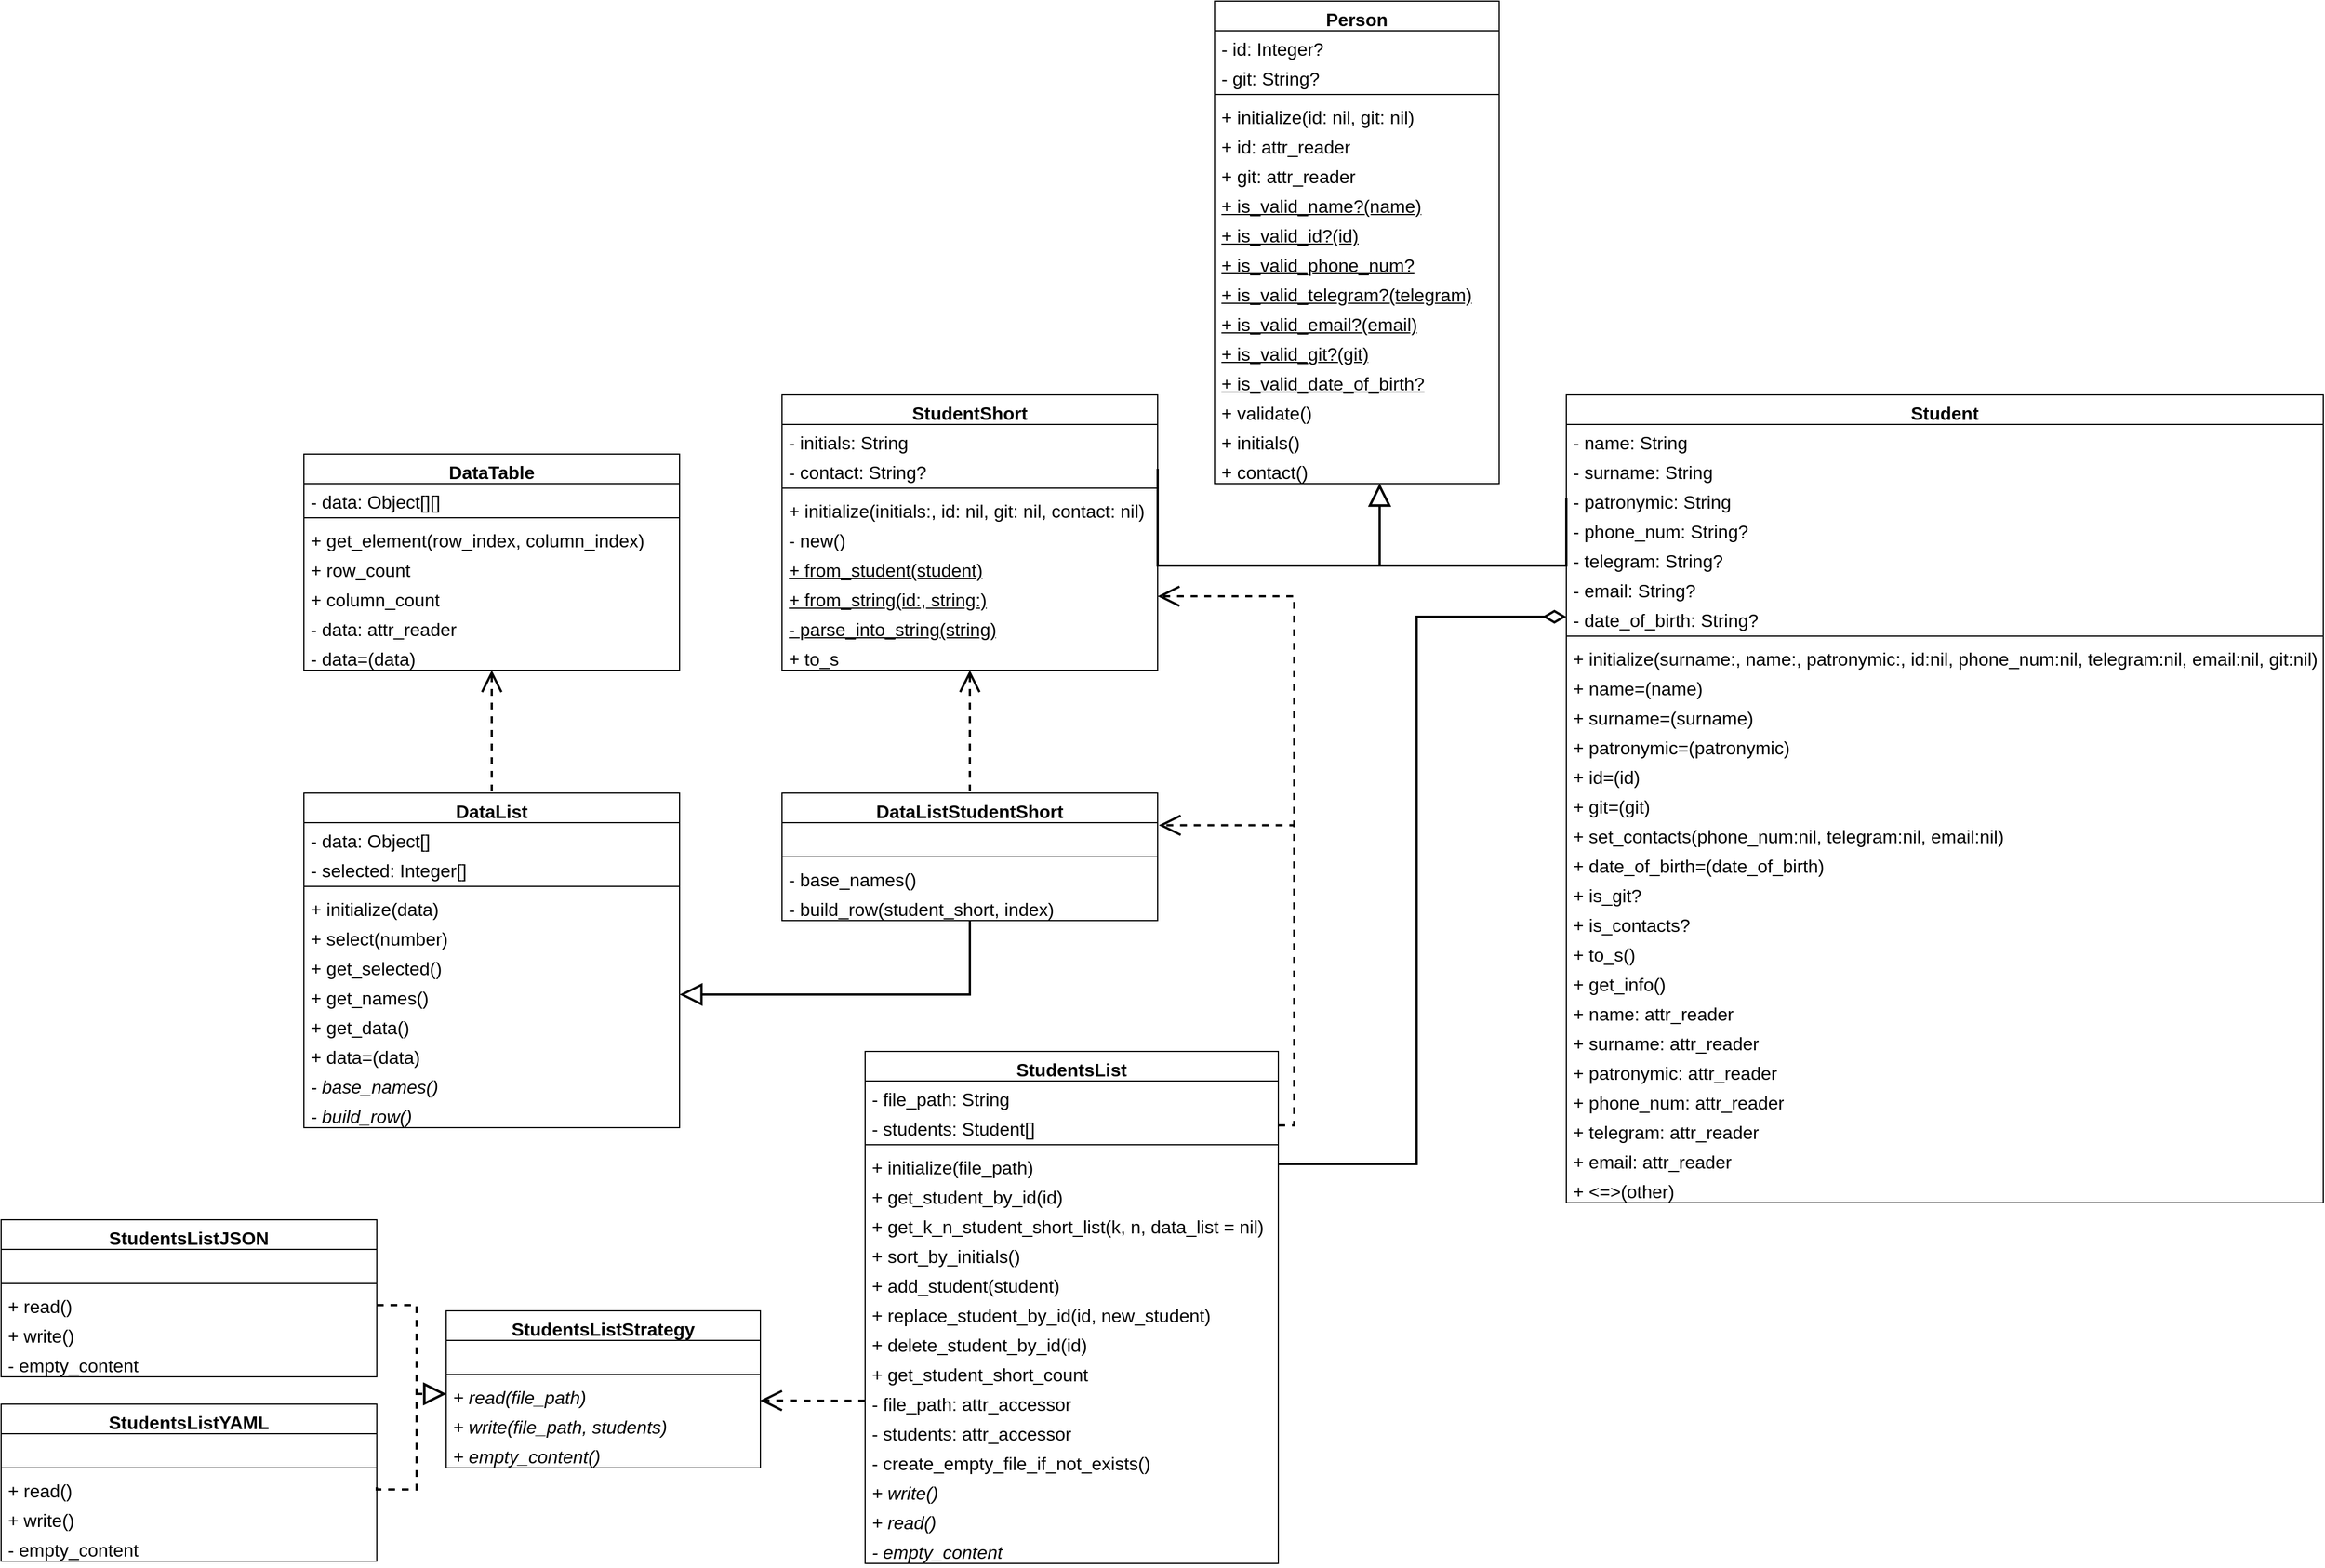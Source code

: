 <mxfile version="25.0.3">
  <diagram name="Страница — 1" id="c8MQagowN81k3dfMitHR">
    <mxGraphModel dx="2607" dy="4656" grid="0" gridSize="10" guides="1" tooltips="1" connect="1" arrows="1" fold="1" page="1" pageScale="1" pageWidth="2339" pageHeight="3300" math="0" shadow="0">
      <root>
        <mxCell id="0" />
        <mxCell id="1" parent="0" />
        <mxCell id="ckGaQ8mt0c1OZZj6wi1W-2" style="edgeStyle=orthogonalEdgeStyle;rounded=0;orthogonalLoop=1;jettySize=auto;html=1;entryX=1;entryY=0.5;entryDx=0;entryDy=0;endArrow=none;endFill=0;startArrow=block;startFill=0;strokeWidth=2;endSize=6;startSize=15;" edge="1" parent="1" source="_60M-hrK0tJfBThX2oCK-1" target="_60M-hrK0tJfBThX2oCK-20">
          <mxGeometry relative="1" as="geometry">
            <Array as="points">
              <mxPoint x="1305" y="-1880" />
              <mxPoint x="1110" y="-1880" />
            </Array>
          </mxGeometry>
        </mxCell>
        <mxCell id="ckGaQ8mt0c1OZZj6wi1W-3" style="edgeStyle=orthogonalEdgeStyle;rounded=0;orthogonalLoop=1;jettySize=auto;html=1;entryX=0;entryY=0.5;entryDx=0;entryDy=0;startArrow=block;startFill=0;endArrow=none;endFill=0;strokeWidth=2;startSize=15;" edge="1" parent="1" source="_60M-hrK0tJfBThX2oCK-1" target="_60M-hrK0tJfBThX2oCK-32">
          <mxGeometry relative="1" as="geometry">
            <Array as="points">
              <mxPoint x="1305" y="-1880" />
              <mxPoint x="1469" y="-1880" />
            </Array>
          </mxGeometry>
        </mxCell>
        <mxCell id="_60M-hrK0tJfBThX2oCK-1" value="Person" style="swimlane;fontStyle=1;align=center;verticalAlign=top;childLayout=stackLayout;horizontal=1;startSize=26;horizontalStack=0;resizeParent=1;resizeParentMax=0;resizeLast=0;collapsible=1;marginBottom=0;whiteSpace=wrap;html=1;fontSize=16;" parent="1" vertex="1">
          <mxGeometry x="1160" y="-2376" width="250" height="424" as="geometry" />
        </mxCell>
        <mxCell id="_60M-hrK0tJfBThX2oCK-2" value="- id: Integer?" style="text;strokeColor=none;fillColor=none;align=left;verticalAlign=top;spacingLeft=4;spacingRight=4;overflow=hidden;rotatable=0;points=[[0,0.5],[1,0.5]];portConstraint=eastwest;whiteSpace=wrap;html=1;fontSize=16;" parent="_60M-hrK0tJfBThX2oCK-1" vertex="1">
          <mxGeometry y="26" width="250" height="26" as="geometry" />
        </mxCell>
        <mxCell id="_60M-hrK0tJfBThX2oCK-3" value="- git: String?" style="text;strokeColor=none;fillColor=none;align=left;verticalAlign=top;spacingLeft=4;spacingRight=4;overflow=hidden;rotatable=0;points=[[0,0.5],[1,0.5]];portConstraint=eastwest;whiteSpace=wrap;html=1;fontSize=16;" parent="_60M-hrK0tJfBThX2oCK-1" vertex="1">
          <mxGeometry y="52" width="250" height="26" as="geometry" />
        </mxCell>
        <mxCell id="_60M-hrK0tJfBThX2oCK-4" value="" style="line;strokeWidth=1;fillColor=none;align=left;verticalAlign=middle;spacingTop=-1;spacingLeft=3;spacingRight=3;rotatable=0;labelPosition=right;points=[];portConstraint=eastwest;strokeColor=inherit;" parent="_60M-hrK0tJfBThX2oCK-1" vertex="1">
          <mxGeometry y="78" width="250" height="8" as="geometry" />
        </mxCell>
        <mxCell id="_60M-hrK0tJfBThX2oCK-5" value="+ initialize(id: nil, git: nil)" style="text;strokeColor=none;fillColor=none;align=left;verticalAlign=top;spacingLeft=4;spacingRight=4;overflow=hidden;rotatable=0;points=[[0,0.5],[1,0.5]];portConstraint=eastwest;whiteSpace=wrap;html=1;fontSize=16;" parent="_60M-hrK0tJfBThX2oCK-1" vertex="1">
          <mxGeometry y="86" width="250" height="26" as="geometry" />
        </mxCell>
        <mxCell id="_60M-hrK0tJfBThX2oCK-6" value="+ id: attr_reader" style="text;strokeColor=none;fillColor=none;align=left;verticalAlign=top;spacingLeft=4;spacingRight=4;overflow=hidden;rotatable=0;points=[[0,0.5],[1,0.5]];portConstraint=eastwest;whiteSpace=wrap;html=1;fontSize=16;" parent="_60M-hrK0tJfBThX2oCK-1" vertex="1">
          <mxGeometry y="112" width="250" height="26" as="geometry" />
        </mxCell>
        <mxCell id="_60M-hrK0tJfBThX2oCK-7" value="+ git: attr_reader" style="text;strokeColor=none;fillColor=none;align=left;verticalAlign=top;spacingLeft=4;spacingRight=4;overflow=hidden;rotatable=0;points=[[0,0.5],[1,0.5]];portConstraint=eastwest;whiteSpace=wrap;html=1;fontSize=16;" parent="_60M-hrK0tJfBThX2oCK-1" vertex="1">
          <mxGeometry y="138" width="250" height="26" as="geometry" />
        </mxCell>
        <mxCell id="_60M-hrK0tJfBThX2oCK-8" value="&lt;u&gt;+ is_valid_name?(name)&lt;/u&gt;" style="text;strokeColor=none;fillColor=none;align=left;verticalAlign=top;spacingLeft=4;spacingRight=4;overflow=hidden;rotatable=0;points=[[0,0.5],[1,0.5]];portConstraint=eastwest;whiteSpace=wrap;html=1;fontSize=16;" parent="_60M-hrK0tJfBThX2oCK-1" vertex="1">
          <mxGeometry y="164" width="250" height="26" as="geometry" />
        </mxCell>
        <mxCell id="_60M-hrK0tJfBThX2oCK-9" value="&lt;u&gt;+ is_valid_id?(id)&lt;/u&gt;" style="text;strokeColor=none;fillColor=none;align=left;verticalAlign=top;spacingLeft=4;spacingRight=4;overflow=hidden;rotatable=0;points=[[0,0.5],[1,0.5]];portConstraint=eastwest;whiteSpace=wrap;html=1;fontSize=16;" parent="_60M-hrK0tJfBThX2oCK-1" vertex="1">
          <mxGeometry y="190" width="250" height="26" as="geometry" />
        </mxCell>
        <mxCell id="_60M-hrK0tJfBThX2oCK-10" value="&lt;u&gt;+ is_valid_phone_num?(phone_num)&lt;/u&gt;" style="text;strokeColor=none;fillColor=none;align=left;verticalAlign=top;spacingLeft=4;spacingRight=4;overflow=hidden;rotatable=0;points=[[0,0.5],[1,0.5]];portConstraint=eastwest;whiteSpace=wrap;html=1;fontSize=16;" parent="_60M-hrK0tJfBThX2oCK-1" vertex="1">
          <mxGeometry y="216" width="250" height="26" as="geometry" />
        </mxCell>
        <mxCell id="_60M-hrK0tJfBThX2oCK-11" value="&lt;u&gt;+ is_valid_telegram?(telegram)&lt;/u&gt;" style="text;strokeColor=none;fillColor=none;align=left;verticalAlign=top;spacingLeft=4;spacingRight=4;overflow=hidden;rotatable=0;points=[[0,0.5],[1,0.5]];portConstraint=eastwest;whiteSpace=wrap;html=1;fontSize=16;" parent="_60M-hrK0tJfBThX2oCK-1" vertex="1">
          <mxGeometry y="242" width="250" height="26" as="geometry" />
        </mxCell>
        <mxCell id="_60M-hrK0tJfBThX2oCK-12" value="&lt;u&gt;+ is_valid_email?(email)&lt;/u&gt;" style="text;strokeColor=none;fillColor=none;align=left;verticalAlign=top;spacingLeft=4;spacingRight=4;overflow=hidden;rotatable=0;points=[[0,0.5],[1,0.5]];portConstraint=eastwest;whiteSpace=wrap;html=1;fontSize=16;" parent="_60M-hrK0tJfBThX2oCK-1" vertex="1">
          <mxGeometry y="268" width="250" height="26" as="geometry" />
        </mxCell>
        <mxCell id="_60M-hrK0tJfBThX2oCK-13" value="&lt;u&gt;+ is_valid_git?(git)&lt;/u&gt;" style="text;strokeColor=none;fillColor=none;align=left;verticalAlign=top;spacingLeft=4;spacingRight=4;overflow=hidden;rotatable=0;points=[[0,0.5],[1,0.5]];portConstraint=eastwest;whiteSpace=wrap;html=1;fontSize=16;" parent="_60M-hrK0tJfBThX2oCK-1" vertex="1">
          <mxGeometry y="294" width="250" height="26" as="geometry" />
        </mxCell>
        <mxCell id="_60M-hrK0tJfBThX2oCK-14" value="&lt;u&gt;+ is_valid_date_of_birth?(date_of_bitrh)&lt;/u&gt;" style="text;strokeColor=none;fillColor=none;align=left;verticalAlign=top;spacingLeft=4;spacingRight=4;overflow=hidden;rotatable=0;points=[[0,0.5],[1,0.5]];portConstraint=eastwest;whiteSpace=wrap;html=1;fontSize=16;" parent="_60M-hrK0tJfBThX2oCK-1" vertex="1">
          <mxGeometry y="320" width="250" height="26" as="geometry" />
        </mxCell>
        <mxCell id="_60M-hrK0tJfBThX2oCK-15" value="+ validate()" style="text;strokeColor=none;fillColor=none;align=left;verticalAlign=top;spacingLeft=4;spacingRight=4;overflow=hidden;rotatable=0;points=[[0,0.5],[1,0.5]];portConstraint=eastwest;whiteSpace=wrap;html=1;fontSize=16;" parent="_60M-hrK0tJfBThX2oCK-1" vertex="1">
          <mxGeometry y="346" width="250" height="26" as="geometry" />
        </mxCell>
        <mxCell id="_60M-hrK0tJfBThX2oCK-16" value="+ initials()" style="text;strokeColor=none;fillColor=none;align=left;verticalAlign=top;spacingLeft=4;spacingRight=4;overflow=hidden;rotatable=0;points=[[0,0.5],[1,0.5]];portConstraint=eastwest;whiteSpace=wrap;html=1;fontSize=16;" parent="_60M-hrK0tJfBThX2oCK-1" vertex="1">
          <mxGeometry y="372" width="250" height="26" as="geometry" />
        </mxCell>
        <mxCell id="_60M-hrK0tJfBThX2oCK-17" value="+ contact()" style="text;strokeColor=none;fillColor=none;align=left;verticalAlign=top;spacingLeft=4;spacingRight=4;overflow=hidden;rotatable=0;points=[[0,0.5],[1,0.5]];portConstraint=eastwest;whiteSpace=wrap;html=1;fontSize=16;" parent="_60M-hrK0tJfBThX2oCK-1" vertex="1">
          <mxGeometry y="398" width="250" height="26" as="geometry" />
        </mxCell>
        <mxCell id="ckGaQ8mt0c1OZZj6wi1W-39" style="edgeStyle=orthogonalEdgeStyle;rounded=0;orthogonalLoop=1;jettySize=auto;html=1;entryX=0.5;entryY=0;entryDx=0;entryDy=0;startArrow=open;startFill=0;endArrow=none;endFill=0;startSize=15;dashed=1;strokeWidth=2;" edge="1" parent="1" source="_60M-hrK0tJfBThX2oCK-18" target="ckGaQ8mt0c1OZZj6wi1W-4">
          <mxGeometry relative="1" as="geometry" />
        </mxCell>
        <mxCell id="_60M-hrK0tJfBThX2oCK-18" value="StudentShort" style="swimlane;fontStyle=1;align=center;verticalAlign=top;childLayout=stackLayout;horizontal=1;startSize=26;horizontalStack=0;resizeParent=1;resizeParentMax=0;resizeLast=0;collapsible=1;marginBottom=0;whiteSpace=wrap;html=1;fontSize=16;" parent="1" vertex="1">
          <mxGeometry x="780" y="-2030" width="330" height="242" as="geometry" />
        </mxCell>
        <mxCell id="_60M-hrK0tJfBThX2oCK-19" value="- initials: String" style="text;strokeColor=none;fillColor=none;align=left;verticalAlign=top;spacingLeft=4;spacingRight=4;overflow=hidden;rotatable=0;points=[[0,0.5],[1,0.5]];portConstraint=eastwest;whiteSpace=wrap;html=1;fontSize=16;" parent="_60M-hrK0tJfBThX2oCK-18" vertex="1">
          <mxGeometry y="26" width="330" height="26" as="geometry" />
        </mxCell>
        <mxCell id="_60M-hrK0tJfBThX2oCK-20" value="- contact: String?" style="text;strokeColor=none;fillColor=none;align=left;verticalAlign=top;spacingLeft=4;spacingRight=4;overflow=hidden;rotatable=0;points=[[0,0.5],[1,0.5]];portConstraint=eastwest;whiteSpace=wrap;html=1;fontSize=16;" parent="_60M-hrK0tJfBThX2oCK-18" vertex="1">
          <mxGeometry y="52" width="330" height="26" as="geometry" />
        </mxCell>
        <mxCell id="_60M-hrK0tJfBThX2oCK-21" value="" style="line;strokeWidth=1;fillColor=none;align=left;verticalAlign=middle;spacingTop=-1;spacingLeft=3;spacingRight=3;rotatable=0;labelPosition=right;points=[];portConstraint=eastwest;strokeColor=inherit;" parent="_60M-hrK0tJfBThX2oCK-18" vertex="1">
          <mxGeometry y="78" width="330" height="8" as="geometry" />
        </mxCell>
        <mxCell id="_60M-hrK0tJfBThX2oCK-22" value="+ initialize(initials:, id: nil, git: nil, contact: nil)" style="text;strokeColor=none;fillColor=none;align=left;verticalAlign=top;spacingLeft=4;spacingRight=4;overflow=hidden;rotatable=0;points=[[0,0.5],[1,0.5]];portConstraint=eastwest;whiteSpace=wrap;html=1;fontSize=16;" parent="_60M-hrK0tJfBThX2oCK-18" vertex="1">
          <mxGeometry y="86" width="330" height="26" as="geometry" />
        </mxCell>
        <mxCell id="_60M-hrK0tJfBThX2oCK-23" value="- new()" style="text;strokeColor=none;fillColor=none;align=left;verticalAlign=top;spacingLeft=4;spacingRight=4;overflow=hidden;rotatable=0;points=[[0,0.5],[1,0.5]];portConstraint=eastwest;whiteSpace=wrap;html=1;fontSize=16;" parent="_60M-hrK0tJfBThX2oCK-18" vertex="1">
          <mxGeometry y="112" width="330" height="26" as="geometry" />
        </mxCell>
        <mxCell id="_60M-hrK0tJfBThX2oCK-24" value="&lt;u&gt;+ from_student(student)&lt;/u&gt;" style="text;strokeColor=none;fillColor=none;align=left;verticalAlign=top;spacingLeft=4;spacingRight=4;overflow=hidden;rotatable=0;points=[[0,0.5],[1,0.5]];portConstraint=eastwest;whiteSpace=wrap;html=1;fontSize=16;" parent="_60M-hrK0tJfBThX2oCK-18" vertex="1">
          <mxGeometry y="138" width="330" height="26" as="geometry" />
        </mxCell>
        <mxCell id="_60M-hrK0tJfBThX2oCK-25" value="&lt;u&gt;+ from_string(id:, string:)&lt;/u&gt;" style="text;strokeColor=none;fillColor=none;align=left;verticalAlign=top;spacingLeft=4;spacingRight=4;overflow=hidden;rotatable=0;points=[[0,0.5],[1,0.5]];portConstraint=eastwest;whiteSpace=wrap;html=1;fontSize=16;" parent="_60M-hrK0tJfBThX2oCK-18" vertex="1">
          <mxGeometry y="164" width="330" height="26" as="geometry" />
        </mxCell>
        <mxCell id="_60M-hrK0tJfBThX2oCK-26" value="&lt;u&gt;- parse_into_string(string)&lt;/u&gt;" style="text;strokeColor=none;fillColor=none;align=left;verticalAlign=top;spacingLeft=4;spacingRight=4;overflow=hidden;rotatable=0;points=[[0,0.5],[1,0.5]];portConstraint=eastwest;whiteSpace=wrap;html=1;fontSize=16;" parent="_60M-hrK0tJfBThX2oCK-18" vertex="1">
          <mxGeometry y="190" width="330" height="26" as="geometry" />
        </mxCell>
        <mxCell id="_60M-hrK0tJfBThX2oCK-27" value="+ to_s" style="text;strokeColor=none;fillColor=none;align=left;verticalAlign=top;spacingLeft=4;spacingRight=4;overflow=hidden;rotatable=0;points=[[0,0.5],[1,0.5]];portConstraint=eastwest;whiteSpace=wrap;html=1;fontSize=16;" parent="_60M-hrK0tJfBThX2oCK-18" vertex="1">
          <mxGeometry y="216" width="330" height="26" as="geometry" />
        </mxCell>
        <mxCell id="_60M-hrK0tJfBThX2oCK-29" value="Student" style="swimlane;fontStyle=1;align=center;verticalAlign=top;childLayout=stackLayout;horizontal=1;startSize=26;horizontalStack=0;resizeParent=1;resizeParentMax=0;resizeLast=0;collapsible=1;marginBottom=0;whiteSpace=wrap;html=1;fontSize=16;" parent="1" vertex="1">
          <mxGeometry x="1469" y="-2030" width="665" height="710" as="geometry" />
        </mxCell>
        <mxCell id="_60M-hrK0tJfBThX2oCK-30" value="- name: String" style="text;strokeColor=none;fillColor=none;align=left;verticalAlign=top;spacingLeft=4;spacingRight=4;overflow=hidden;rotatable=0;points=[[0,0.5],[1,0.5]];portConstraint=eastwest;whiteSpace=wrap;html=1;fontSize=16;" parent="_60M-hrK0tJfBThX2oCK-29" vertex="1">
          <mxGeometry y="26" width="665" height="26" as="geometry" />
        </mxCell>
        <mxCell id="_60M-hrK0tJfBThX2oCK-31" value="- surname: String" style="text;strokeColor=none;fillColor=none;align=left;verticalAlign=top;spacingLeft=4;spacingRight=4;overflow=hidden;rotatable=0;points=[[0,0.5],[1,0.5]];portConstraint=eastwest;whiteSpace=wrap;html=1;fontSize=16;" parent="_60M-hrK0tJfBThX2oCK-29" vertex="1">
          <mxGeometry y="52" width="665" height="26" as="geometry" />
        </mxCell>
        <mxCell id="_60M-hrK0tJfBThX2oCK-32" value="- patronymic: String" style="text;strokeColor=none;fillColor=none;align=left;verticalAlign=top;spacingLeft=4;spacingRight=4;overflow=hidden;rotatable=0;points=[[0,0.5],[1,0.5]];portConstraint=eastwest;whiteSpace=wrap;html=1;fontSize=16;" parent="_60M-hrK0tJfBThX2oCK-29" vertex="1">
          <mxGeometry y="78" width="665" height="26" as="geometry" />
        </mxCell>
        <mxCell id="_60M-hrK0tJfBThX2oCK-33" value="- phone_num: String?" style="text;strokeColor=none;fillColor=none;align=left;verticalAlign=top;spacingLeft=4;spacingRight=4;overflow=hidden;rotatable=0;points=[[0,0.5],[1,0.5]];portConstraint=eastwest;whiteSpace=wrap;html=1;fontSize=16;" parent="_60M-hrK0tJfBThX2oCK-29" vertex="1">
          <mxGeometry y="104" width="665" height="26" as="geometry" />
        </mxCell>
        <mxCell id="_60M-hrK0tJfBThX2oCK-34" value="- telegram: String?" style="text;strokeColor=none;fillColor=none;align=left;verticalAlign=top;spacingLeft=4;spacingRight=4;overflow=hidden;rotatable=0;points=[[0,0.5],[1,0.5]];portConstraint=eastwest;whiteSpace=wrap;html=1;fontSize=16;" parent="_60M-hrK0tJfBThX2oCK-29" vertex="1">
          <mxGeometry y="130" width="665" height="26" as="geometry" />
        </mxCell>
        <mxCell id="_60M-hrK0tJfBThX2oCK-35" value="- email: String?" style="text;strokeColor=none;fillColor=none;align=left;verticalAlign=top;spacingLeft=4;spacingRight=4;overflow=hidden;rotatable=0;points=[[0,0.5],[1,0.5]];portConstraint=eastwest;whiteSpace=wrap;html=1;fontSize=16;" parent="_60M-hrK0tJfBThX2oCK-29" vertex="1">
          <mxGeometry y="156" width="665" height="26" as="geometry" />
        </mxCell>
        <mxCell id="_60M-hrK0tJfBThX2oCK-36" value="- date_of_birth: String?" style="text;strokeColor=none;fillColor=none;align=left;verticalAlign=top;spacingLeft=4;spacingRight=4;overflow=hidden;rotatable=0;points=[[0,0.5],[1,0.5]];portConstraint=eastwest;whiteSpace=wrap;html=1;fontSize=16;" parent="_60M-hrK0tJfBThX2oCK-29" vertex="1">
          <mxGeometry y="182" width="665" height="26" as="geometry" />
        </mxCell>
        <mxCell id="_60M-hrK0tJfBThX2oCK-37" value="" style="line;strokeWidth=1;fillColor=none;align=left;verticalAlign=middle;spacingTop=-1;spacingLeft=3;spacingRight=3;rotatable=0;labelPosition=right;points=[];portConstraint=eastwest;strokeColor=inherit;" parent="_60M-hrK0tJfBThX2oCK-29" vertex="1">
          <mxGeometry y="208" width="665" height="8" as="geometry" />
        </mxCell>
        <mxCell id="_60M-hrK0tJfBThX2oCK-38" value="+ initialize(surname:, name:, patronymic:, id:nil, phone_num:nil, telegram:nil, email:nil, git:nil)" style="text;strokeColor=none;fillColor=none;align=left;verticalAlign=top;spacingLeft=4;spacingRight=4;overflow=hidden;rotatable=0;points=[[0,0.5],[1,0.5]];portConstraint=eastwest;whiteSpace=wrap;html=1;fontSize=16;" parent="_60M-hrK0tJfBThX2oCK-29" vertex="1">
          <mxGeometry y="216" width="665" height="26" as="geometry" />
        </mxCell>
        <mxCell id="_60M-hrK0tJfBThX2oCK-39" value="+ name=(name)" style="text;strokeColor=none;fillColor=none;align=left;verticalAlign=top;spacingLeft=4;spacingRight=4;overflow=hidden;rotatable=0;points=[[0,0.5],[1,0.5]];portConstraint=eastwest;whiteSpace=wrap;html=1;fontSize=16;" parent="_60M-hrK0tJfBThX2oCK-29" vertex="1">
          <mxGeometry y="242" width="665" height="26" as="geometry" />
        </mxCell>
        <mxCell id="_60M-hrK0tJfBThX2oCK-40" value="+ surname=(surname)" style="text;strokeColor=none;fillColor=none;align=left;verticalAlign=top;spacingLeft=4;spacingRight=4;overflow=hidden;rotatable=0;points=[[0,0.5],[1,0.5]];portConstraint=eastwest;whiteSpace=wrap;html=1;fontSize=16;" parent="_60M-hrK0tJfBThX2oCK-29" vertex="1">
          <mxGeometry y="268" width="665" height="26" as="geometry" />
        </mxCell>
        <mxCell id="_60M-hrK0tJfBThX2oCK-41" value="+ patronymic=(patronymic)" style="text;strokeColor=none;fillColor=none;align=left;verticalAlign=top;spacingLeft=4;spacingRight=4;overflow=hidden;rotatable=0;points=[[0,0.5],[1,0.5]];portConstraint=eastwest;whiteSpace=wrap;html=1;fontSize=16;" parent="_60M-hrK0tJfBThX2oCK-29" vertex="1">
          <mxGeometry y="294" width="665" height="26" as="geometry" />
        </mxCell>
        <mxCell id="_60M-hrK0tJfBThX2oCK-42" value="+ id=(id)" style="text;strokeColor=none;fillColor=none;align=left;verticalAlign=top;spacingLeft=4;spacingRight=4;overflow=hidden;rotatable=0;points=[[0,0.5],[1,0.5]];portConstraint=eastwest;whiteSpace=wrap;html=1;fontSize=16;" parent="_60M-hrK0tJfBThX2oCK-29" vertex="1">
          <mxGeometry y="320" width="665" height="26" as="geometry" />
        </mxCell>
        <mxCell id="_60M-hrK0tJfBThX2oCK-43" value="+ git=(git)" style="text;strokeColor=none;fillColor=none;align=left;verticalAlign=top;spacingLeft=4;spacingRight=4;overflow=hidden;rotatable=0;points=[[0,0.5],[1,0.5]];portConstraint=eastwest;whiteSpace=wrap;html=1;fontSize=16;" parent="_60M-hrK0tJfBThX2oCK-29" vertex="1">
          <mxGeometry y="346" width="665" height="26" as="geometry" />
        </mxCell>
        <mxCell id="_60M-hrK0tJfBThX2oCK-44" value="+ set_contacts(phone_num:nil, telegram:nil, email:nil)" style="text;strokeColor=none;fillColor=none;align=left;verticalAlign=top;spacingLeft=4;spacingRight=4;overflow=hidden;rotatable=0;points=[[0,0.5],[1,0.5]];portConstraint=eastwest;whiteSpace=wrap;html=1;fontSize=16;" parent="_60M-hrK0tJfBThX2oCK-29" vertex="1">
          <mxGeometry y="372" width="665" height="26" as="geometry" />
        </mxCell>
        <mxCell id="_60M-hrK0tJfBThX2oCK-45" value="+ date_of_birth=(date_of_birth)" style="text;strokeColor=none;fillColor=none;align=left;verticalAlign=top;spacingLeft=4;spacingRight=4;overflow=hidden;rotatable=0;points=[[0,0.5],[1,0.5]];portConstraint=eastwest;whiteSpace=wrap;html=1;fontSize=16;" parent="_60M-hrK0tJfBThX2oCK-29" vertex="1">
          <mxGeometry y="398" width="665" height="26" as="geometry" />
        </mxCell>
        <mxCell id="_60M-hrK0tJfBThX2oCK-46" value="+ is_git?" style="text;strokeColor=none;fillColor=none;align=left;verticalAlign=top;spacingLeft=4;spacingRight=4;overflow=hidden;rotatable=0;points=[[0,0.5],[1,0.5]];portConstraint=eastwest;whiteSpace=wrap;html=1;fontSize=16;" parent="_60M-hrK0tJfBThX2oCK-29" vertex="1">
          <mxGeometry y="424" width="665" height="26" as="geometry" />
        </mxCell>
        <mxCell id="_60M-hrK0tJfBThX2oCK-47" value="+ is_contacts?" style="text;strokeColor=none;fillColor=none;align=left;verticalAlign=top;spacingLeft=4;spacingRight=4;overflow=hidden;rotatable=0;points=[[0,0.5],[1,0.5]];portConstraint=eastwest;whiteSpace=wrap;html=1;fontSize=16;" parent="_60M-hrK0tJfBThX2oCK-29" vertex="1">
          <mxGeometry y="450" width="665" height="26" as="geometry" />
        </mxCell>
        <mxCell id="_60M-hrK0tJfBThX2oCK-48" value="+ to_s()" style="text;strokeColor=none;fillColor=none;align=left;verticalAlign=top;spacingLeft=4;spacingRight=4;overflow=hidden;rotatable=0;points=[[0,0.5],[1,0.5]];portConstraint=eastwest;whiteSpace=wrap;html=1;fontSize=16;" parent="_60M-hrK0tJfBThX2oCK-29" vertex="1">
          <mxGeometry y="476" width="665" height="26" as="geometry" />
        </mxCell>
        <mxCell id="_60M-hrK0tJfBThX2oCK-49" value="+ get_info()" style="text;strokeColor=none;fillColor=none;align=left;verticalAlign=top;spacingLeft=4;spacingRight=4;overflow=hidden;rotatable=0;points=[[0,0.5],[1,0.5]];portConstraint=eastwest;whiteSpace=wrap;html=1;fontSize=16;" parent="_60M-hrK0tJfBThX2oCK-29" vertex="1">
          <mxGeometry y="502" width="665" height="26" as="geometry" />
        </mxCell>
        <mxCell id="_60M-hrK0tJfBThX2oCK-50" value="+ name: attr_reader" style="text;strokeColor=none;fillColor=none;align=left;verticalAlign=top;spacingLeft=4;spacingRight=4;overflow=hidden;rotatable=0;points=[[0,0.5],[1,0.5]];portConstraint=eastwest;whiteSpace=wrap;html=1;fontSize=16;" parent="_60M-hrK0tJfBThX2oCK-29" vertex="1">
          <mxGeometry y="528" width="665" height="26" as="geometry" />
        </mxCell>
        <mxCell id="_60M-hrK0tJfBThX2oCK-51" value="+ surname: attr_reader" style="text;strokeColor=none;fillColor=none;align=left;verticalAlign=top;spacingLeft=4;spacingRight=4;overflow=hidden;rotatable=0;points=[[0,0.5],[1,0.5]];portConstraint=eastwest;whiteSpace=wrap;html=1;fontSize=16;" parent="_60M-hrK0tJfBThX2oCK-29" vertex="1">
          <mxGeometry y="554" width="665" height="26" as="geometry" />
        </mxCell>
        <mxCell id="_60M-hrK0tJfBThX2oCK-52" value="+ patronymic: attr_reader" style="text;strokeColor=none;fillColor=none;align=left;verticalAlign=top;spacingLeft=4;spacingRight=4;overflow=hidden;rotatable=0;points=[[0,0.5],[1,0.5]];portConstraint=eastwest;whiteSpace=wrap;html=1;fontSize=16;" parent="_60M-hrK0tJfBThX2oCK-29" vertex="1">
          <mxGeometry y="580" width="665" height="26" as="geometry" />
        </mxCell>
        <mxCell id="_60M-hrK0tJfBThX2oCK-53" value="+ phone_num: attr_reader" style="text;strokeColor=none;fillColor=none;align=left;verticalAlign=top;spacingLeft=4;spacingRight=4;overflow=hidden;rotatable=0;points=[[0,0.5],[1,0.5]];portConstraint=eastwest;whiteSpace=wrap;html=1;fontSize=16;" parent="_60M-hrK0tJfBThX2oCK-29" vertex="1">
          <mxGeometry y="606" width="665" height="26" as="geometry" />
        </mxCell>
        <mxCell id="_60M-hrK0tJfBThX2oCK-54" value="+ telegram: attr_reader" style="text;strokeColor=none;fillColor=none;align=left;verticalAlign=top;spacingLeft=4;spacingRight=4;overflow=hidden;rotatable=0;points=[[0,0.5],[1,0.5]];portConstraint=eastwest;whiteSpace=wrap;html=1;fontSize=16;" parent="_60M-hrK0tJfBThX2oCK-29" vertex="1">
          <mxGeometry y="632" width="665" height="26" as="geometry" />
        </mxCell>
        <mxCell id="_60M-hrK0tJfBThX2oCK-55" value="+ email: attr_reader" style="text;strokeColor=none;fillColor=none;align=left;verticalAlign=top;spacingLeft=4;spacingRight=4;overflow=hidden;rotatable=0;points=[[0,0.5],[1,0.5]];portConstraint=eastwest;whiteSpace=wrap;html=1;fontSize=16;" parent="_60M-hrK0tJfBThX2oCK-29" vertex="1">
          <mxGeometry y="658" width="665" height="26" as="geometry" />
        </mxCell>
        <mxCell id="_60M-hrK0tJfBThX2oCK-56" value="+ &amp;lt;=&amp;gt;(other)" style="text;strokeColor=none;fillColor=none;align=left;verticalAlign=top;spacingLeft=4;spacingRight=4;overflow=hidden;rotatable=0;points=[[0,0.5],[1,0.5]];portConstraint=eastwest;whiteSpace=wrap;html=1;fontSize=16;" parent="_60M-hrK0tJfBThX2oCK-29" vertex="1">
          <mxGeometry y="684" width="665" height="26" as="geometry" />
        </mxCell>
        <mxCell id="ckGaQ8mt0c1OZZj6wi1W-38" style="edgeStyle=orthogonalEdgeStyle;rounded=0;orthogonalLoop=1;jettySize=auto;html=1;entryX=1;entryY=0.5;entryDx=0;entryDy=0;endArrow=block;endFill=0;endSize=15;strokeWidth=2;" edge="1" parent="1" source="ckGaQ8mt0c1OZZj6wi1W-4" target="ckGaQ8mt0c1OZZj6wi1W-21">
          <mxGeometry relative="1" as="geometry" />
        </mxCell>
        <mxCell id="ckGaQ8mt0c1OZZj6wi1W-4" value="DataListStudentShort" style="swimlane;fontStyle=1;align=center;verticalAlign=top;childLayout=stackLayout;horizontal=1;startSize=26;horizontalStack=0;resizeParent=1;resizeParentMax=0;resizeLast=0;collapsible=1;marginBottom=0;whiteSpace=wrap;html=1;fontSize=16;" vertex="1" parent="1">
          <mxGeometry x="780" y="-1680" width="330" height="112" as="geometry" />
        </mxCell>
        <mxCell id="ckGaQ8mt0c1OZZj6wi1W-5" value="&lt;div&gt;&lt;br&gt;&lt;/div&gt;&lt;div&gt;&lt;br&gt;&lt;/div&gt;" style="text;strokeColor=none;fillColor=none;align=left;verticalAlign=top;spacingLeft=4;spacingRight=4;overflow=hidden;rotatable=0;points=[[0,0.5],[1,0.5]];portConstraint=eastwest;whiteSpace=wrap;html=1;fontSize=16;" vertex="1" parent="ckGaQ8mt0c1OZZj6wi1W-4">
          <mxGeometry y="26" width="330" height="26" as="geometry" />
        </mxCell>
        <mxCell id="ckGaQ8mt0c1OZZj6wi1W-7" value="" style="line;strokeWidth=1;fillColor=none;align=left;verticalAlign=middle;spacingTop=-1;spacingLeft=3;spacingRight=3;rotatable=0;labelPosition=right;points=[];portConstraint=eastwest;strokeColor=inherit;" vertex="1" parent="ckGaQ8mt0c1OZZj6wi1W-4">
          <mxGeometry y="52" width="330" height="8" as="geometry" />
        </mxCell>
        <mxCell id="ckGaQ8mt0c1OZZj6wi1W-8" value="- base_names()" style="text;strokeColor=none;fillColor=none;align=left;verticalAlign=top;spacingLeft=4;spacingRight=4;overflow=hidden;rotatable=0;points=[[0,0.5],[1,0.5]];portConstraint=eastwest;whiteSpace=wrap;html=1;fontSize=16;" vertex="1" parent="ckGaQ8mt0c1OZZj6wi1W-4">
          <mxGeometry y="60" width="330" height="26" as="geometry" />
        </mxCell>
        <mxCell id="ckGaQ8mt0c1OZZj6wi1W-9" value="- build_row(student_short, index)" style="text;strokeColor=none;fillColor=none;align=left;verticalAlign=top;spacingLeft=4;spacingRight=4;overflow=hidden;rotatable=0;points=[[0,0.5],[1,0.5]];portConstraint=eastwest;whiteSpace=wrap;html=1;fontSize=16;" vertex="1" parent="ckGaQ8mt0c1OZZj6wi1W-4">
          <mxGeometry y="86" width="330" height="26" as="geometry" />
        </mxCell>
        <mxCell id="ckGaQ8mt0c1OZZj6wi1W-14" value="DataList" style="swimlane;fontStyle=1;align=center;verticalAlign=top;childLayout=stackLayout;horizontal=1;startSize=26;horizontalStack=0;resizeParent=1;resizeParentMax=0;resizeLast=0;collapsible=1;marginBottom=0;whiteSpace=wrap;html=1;fontSize=16;" vertex="1" parent="1">
          <mxGeometry x="360" y="-1680" width="330" height="294" as="geometry" />
        </mxCell>
        <mxCell id="ckGaQ8mt0c1OZZj6wi1W-15" value="- data: Object[]&lt;span style=&quot;color: rgba(0, 0, 0, 0); font-family: monospace; font-size: 0px; text-wrap-mode: nowrap;&quot;&gt;%3CmxGraphModel%3E%3Croot%3E%3CmxCell%20id%3D%220%22%2F%3E%3CmxCell%20id%3D%221%22%20parent%3D%220%22%2F%3E%3CmxCell%20id%3D%222%22%20value%3D%22DataListStudentShort%22%20style%3D%22swimlane%3BfontStyle%3D1%3Balign%3Dcenter%3BverticalAlign%3Dtop%3BchildLayout%3DstackLayout%3Bhorizontal%3D1%3BstartSize%3D26%3BhorizontalStack%3D0%3BresizeParent%3D1%3BresizeParentMax%3D0%3BresizeLast%3D0%3Bcollapsible%3D1%3BmarginBottom%3D0%3BwhiteSpace%3Dwrap%3Bhtml%3D1%3BfontSize%3D16%3B%22%20vertex%3D%221%22%20parent%3D%221%22%3E%3CmxGeometry%20x%3D%22780%22%20y%3D%22-1600%22%20width%3D%22330%22%20height%3D%22112%22%20as%3D%22geometry%22%2F%3E%3C%2FmxCell%3E%3CmxCell%20id%3D%223%22%20value%3D%22%26lt%3Bdiv%26gt%3B%26lt%3Bbr%26gt%3B%26lt%3B%2Fdiv%26gt%3B%26lt%3Bdiv%26gt%3B%26lt%3Bbr%26gt%3B%26lt%3B%2Fdiv%26gt%3B%22%20style%3D%22text%3BstrokeColor%3Dnone%3BfillColor%3Dnone%3Balign%3Dleft%3BverticalAlign%3Dtop%3BspacingLeft%3D4%3BspacingRight%3D4%3Boverflow%3Dhidden%3Brotatable%3D0%3Bpoints%3D%5B%5B0%2C0.5%5D%2C%5B1%2C0.5%5D%5D%3BportConstraint%3Deastwest%3BwhiteSpace%3Dwrap%3Bhtml%3D1%3BfontSize%3D16%3B%22%20vertex%3D%221%22%20parent%3D%222%22%3E%3CmxGeometry%20y%3D%2226%22%20width%3D%22330%22%20height%3D%2226%22%20as%3D%22geometry%22%2F%3E%3C%2FmxCell%3E%3CmxCell%20id%3D%224%22%20value%3D%22%22%20style%3D%22line%3BstrokeWidth%3D1%3BfillColor%3Dnone%3Balign%3Dleft%3BverticalAlign%3Dmiddle%3BspacingTop%3D-1%3BspacingLeft%3D3%3BspacingRight%3D3%3Brotatable%3D0%3BlabelPosition%3Dright%3Bpoints%3D%5B%5D%3BportConstraint%3Deastwest%3BstrokeColor%3Dinherit%3B%22%20vertex%3D%221%22%20parent%3D%222%22%3E%3CmxGeometry%20y%3D%2252%22%20width%3D%22330%22%20height%3D%228%22%20as%3D%22geometry%22%2F%3E%3C%2FmxCell%3E%3CmxCell%20id%3D%225%22%20value%3D%22-%20base_names()%22%20style%3D%22text%3BstrokeColor%3Dnone%3BfillColor%3Dnone%3Balign%3Dleft%3BverticalAlign%3Dtop%3BspacingLeft%3D4%3BspacingRight%3D4%3Boverflow%3Dhidden%3Brotatable%3D0%3Bpoints%3D%5B%5B0%2C0.5%5D%2C%5B1%2C0.5%5D%5D%3BportConstraint%3Deastwest%3BwhiteSpace%3Dwrap%3Bhtml%3D1%3BfontSize%3D16%3B%22%20vertex%3D%221%22%20parent%3D%222%22%3E%3CmxGeometry%20y%3D%2260%22%20width%3D%22330%22%20height%3D%2226%22%20as%3D%22geometry%22%2F%3E%3C%2FmxCell%3E%3CmxCell%20id%3D%226%22%20value%3D%22-%20build_row(student_short%2C%20index)%22%20style%3D%22text%3BstrokeColor%3Dnone%3BfillColor%3Dnone%3Balign%3Dleft%3BverticalAlign%3Dtop%3BspacingLeft%3D4%3BspacingRight%3D4%3Boverflow%3Dhidden%3Brotatable%3D0%3Bpoints%3D%5B%5B0%2C0.5%5D%2C%5B1%2C0.5%5D%5D%3BportConstraint%3Deastwest%3BwhiteSpace%3Dwrap%3Bhtml%3D1%3BfontSize%3D16%3B%22%20vertex%3D%221%22%20parent%3D%222%22%3E%3CmxGeometry%20y%3D%2286%22%20width%3D%22330%22%20height%3D%2226%22%20as%3D%22geometry%22%2F%3E%3C%2FmxCell%3E%3C%2Froot%3E%3C%2FmxGraphModel%3E[]{}&lt;/span&gt;" style="text;strokeColor=none;fillColor=none;align=left;verticalAlign=top;spacingLeft=4;spacingRight=4;overflow=hidden;rotatable=0;points=[[0,0.5],[1,0.5]];portConstraint=eastwest;whiteSpace=wrap;html=1;fontSize=16;" vertex="1" parent="ckGaQ8mt0c1OZZj6wi1W-14">
          <mxGeometry y="26" width="330" height="26" as="geometry" />
        </mxCell>
        <mxCell id="ckGaQ8mt0c1OZZj6wi1W-19" value="- selected: Integer[]&lt;span style=&quot;color: rgba(0, 0, 0, 0); font-family: monospace; font-size: 0px; text-wrap-mode: nowrap;&quot;&gt;%3CmxGraphModel%3E%3Croot%3E%3CmxCell%20id%3D%220%22%2F%3E%3CmxCell%20id%3D%221%22%20parent%3D%220%22%2F%3E%3CmxCell%20id%3D%222%22%20value%3D%22DataListStudentShort%22%20style%3D%22swimlane%3BfontStyle%3D1%3Balign%3Dcenter%3BverticalAlign%3Dtop%3BchildLayout%3DstackLayout%3Bhorizontal%3D1%3BstartSize%3D26%3BhorizontalStack%3D0%3BresizeParent%3D1%3BresizeParentMax%3D0%3BresizeLast%3D0%3Bcollapsible%3D1%3BmarginBottom%3D0%3BwhiteSpace%3Dwrap%3Bhtml%3D1%3BfontSize%3D16%3B%22%20vertex%3D%221%22%20parent%3D%221%22%3E%3CmxGeometry%20x%3D%22780%22%20y%3D%22-1600%22%20width%3D%22330%22%20height%3D%22112%22%20as%3D%22geometry%22%2F%3E%3C%2FmxCell%3E%3CmxCell%20id%3D%223%22%20value%3D%22%26lt%3Bdiv%26gt%3B%26lt%3Bbr%26gt%3B%26lt%3B%2Fdiv%26gt%3B%26lt%3Bdiv%26gt%3B%26lt%3Bbr%26gt%3B%26lt%3B%2Fdiv%26gt%3B%22%20style%3D%22text%3BstrokeColor%3Dnone%3BfillColor%3Dnone%3Balign%3Dleft%3BverticalAlign%3Dtop%3BspacingLeft%3D4%3BspacingRight%3D4%3Boverflow%3Dhidden%3Brotatable%3D0%3Bpoints%3D%5B%5B0%2C0.5%5D%2C%5B1%2C0.5%5D%5D%3BportConstraint%3Deastwest%3BwhiteSpace%3Dwrap%3Bhtml%3D1%3BfontSize%3D16%3B%22%20vertex%3D%221%22%20parent%3D%222%22%3E%3CmxGeometry%20y%3D%2226%22%20width%3D%22330%22%20height%3D%2226%22%20as%3D%22geometry%22%2F%3E%3C%2FmxCell%3E%3CmxCell%20id%3D%224%22%20value%3D%22%22%20style%3D%22line%3BstrokeWidth%3D1%3BfillColor%3Dnone%3Balign%3Dleft%3BverticalAlign%3Dmiddle%3BspacingTop%3D-1%3BspacingLeft%3D3%3BspacingRight%3D3%3Brotatable%3D0%3BlabelPosition%3Dright%3Bpoints%3D%5B%5D%3BportConstraint%3Deastwest%3BstrokeColor%3Dinherit%3B%22%20vertex%3D%221%22%20parent%3D%222%22%3E%3CmxGeometry%20y%3D%2252%22%20width%3D%22330%22%20height%3D%228%22%20as%3D%22geometry%22%2F%3E%3C%2FmxCell%3E%3CmxCell%20id%3D%225%22%20value%3D%22-%20base_names()%22%20style%3D%22text%3BstrokeColor%3Dnone%3BfillColor%3Dnone%3Balign%3Dleft%3BverticalAlign%3Dtop%3BspacingLeft%3D4%3BspacingRight%3D4%3Boverflow%3Dhidden%3Brotatable%3D0%3Bpoints%3D%5B%5B0%2C0.5%5D%2C%5B1%2C0.5%5D%5D%3BportConstraint%3Deastwest%3BwhiteSpace%3Dwrap%3Bhtml%3D1%3BfontSize%3D16%3B%22%20vertex%3D%221%22%20parent%3D%222%22%3E%3CmxGeometry%20y%3D%2260%22%20width%3D%22330%22%20height%3D%2226%22%20as%3D%22geometry%22%2F%3E%3C%2FmxCell%3E%3CmxCell%20id%3D%226%22%20value%3D%22-%20build_row(student_short%2C%20index)%22%20style%3D%22text%3BstrokeColor%3Dnone%3BfillColor%3Dnone%3Balign%3Dleft%3BverticalAlign%3Dtop%3BspacingLeft%3D4%3BspacingRight%3D4%3Boverflow%3Dhidden%3Brotatable%3D0%3Bpoints%3D%5B%5B0%2C0.5%5D%2C%5B1%2C0.5%5D%5D%3BportConstraint%3Deastwest%3BwhiteSpace%3Dwrap%3Bhtml%3D1%3BfontSize%3D16%3B%22%20vertex%3D%221%22%20parent%3D%222%22%3E%3CmxGeometry%20y%3D%2286%22%20width%3D%22330%22%20height%3D%2226%22%20as%3D%22geometry%22%2F%3E%3C%2FmxCell%3E%3C%2Froot%3E%3C%2FmxGraphModel%3E&lt;/span&gt;" style="text;strokeColor=none;fillColor=none;align=left;verticalAlign=top;spacingLeft=4;spacingRight=4;overflow=hidden;rotatable=0;points=[[0,0.5],[1,0.5]];portConstraint=eastwest;whiteSpace=wrap;html=1;fontSize=16;" vertex="1" parent="ckGaQ8mt0c1OZZj6wi1W-14">
          <mxGeometry y="52" width="330" height="26" as="geometry" />
        </mxCell>
        <mxCell id="ckGaQ8mt0c1OZZj6wi1W-16" value="" style="line;strokeWidth=1;fillColor=none;align=left;verticalAlign=middle;spacingTop=-1;spacingLeft=3;spacingRight=3;rotatable=0;labelPosition=right;points=[];portConstraint=eastwest;strokeColor=inherit;" vertex="1" parent="ckGaQ8mt0c1OZZj6wi1W-14">
          <mxGeometry y="78" width="330" height="8" as="geometry" />
        </mxCell>
        <mxCell id="ckGaQ8mt0c1OZZj6wi1W-17" value="+ initialize(data)" style="text;strokeColor=none;fillColor=none;align=left;verticalAlign=top;spacingLeft=4;spacingRight=4;overflow=hidden;rotatable=0;points=[[0,0.5],[1,0.5]];portConstraint=eastwest;whiteSpace=wrap;html=1;fontSize=16;" vertex="1" parent="ckGaQ8mt0c1OZZj6wi1W-14">
          <mxGeometry y="86" width="330" height="26" as="geometry" />
        </mxCell>
        <mxCell id="ckGaQ8mt0c1OZZj6wi1W-18" value="+ select(number)" style="text;strokeColor=none;fillColor=none;align=left;verticalAlign=top;spacingLeft=4;spacingRight=4;overflow=hidden;rotatable=0;points=[[0,0.5],[1,0.5]];portConstraint=eastwest;whiteSpace=wrap;html=1;fontSize=16;" vertex="1" parent="ckGaQ8mt0c1OZZj6wi1W-14">
          <mxGeometry y="112" width="330" height="26" as="geometry" />
        </mxCell>
        <mxCell id="ckGaQ8mt0c1OZZj6wi1W-20" value="+ get_selected()" style="text;strokeColor=none;fillColor=none;align=left;verticalAlign=top;spacingLeft=4;spacingRight=4;overflow=hidden;rotatable=0;points=[[0,0.5],[1,0.5]];portConstraint=eastwest;whiteSpace=wrap;html=1;fontSize=16;" vertex="1" parent="ckGaQ8mt0c1OZZj6wi1W-14">
          <mxGeometry y="138" width="330" height="26" as="geometry" />
        </mxCell>
        <mxCell id="ckGaQ8mt0c1OZZj6wi1W-21" value="+ get_names()" style="text;strokeColor=none;fillColor=none;align=left;verticalAlign=top;spacingLeft=4;spacingRight=4;overflow=hidden;rotatable=0;points=[[0,0.5],[1,0.5]];portConstraint=eastwest;whiteSpace=wrap;html=1;fontSize=16;" vertex="1" parent="ckGaQ8mt0c1OZZj6wi1W-14">
          <mxGeometry y="164" width="330" height="26" as="geometry" />
        </mxCell>
        <mxCell id="ckGaQ8mt0c1OZZj6wi1W-22" value="+ get_data()" style="text;strokeColor=none;fillColor=none;align=left;verticalAlign=top;spacingLeft=4;spacingRight=4;overflow=hidden;rotatable=0;points=[[0,0.5],[1,0.5]];portConstraint=eastwest;whiteSpace=wrap;html=1;fontSize=16;" vertex="1" parent="ckGaQ8mt0c1OZZj6wi1W-14">
          <mxGeometry y="190" width="330" height="26" as="geometry" />
        </mxCell>
        <mxCell id="ckGaQ8mt0c1OZZj6wi1W-23" value="+ data=(data)&lt;span style=&quot;color: rgba(0, 0, 0, 0); font-family: monospace; font-size: 0px; text-wrap-mode: nowrap;&quot;&gt;%3CmxGraphModel%3E%3Croot%3E%3CmxCell%20id%3D%220%22%2F%3E%3CmxCell%20id%3D%221%22%20parent%3D%220%22%2F%3E%3CmxCell%20id%3D%222%22%20value%3D%22-%20base_names()%22%20style%3D%22text%3BstrokeColor%3Dnone%3BfillColor%3Dnone%3Balign%3Dleft%3BverticalAlign%3Dtop%3BspacingLeft%3D4%3BspacingRight%3D4%3Boverflow%3Dhidden%3Brotatable%3D0%3Bpoints%3D%5B%5B0%2C0.5%5D%2C%5B1%2C0.5%5D%5D%3BportConstraint%3Deastwest%3BwhiteSpace%3Dwrap%3Bhtml%3D1%3BfontSize%3D16%3B%22%20vertex%3D%221%22%20parent%3D%221%22%3E%3CmxGeometry%20x%3D%22360%22%20y%3D%22-1514%22%20width%3D%22330%22%20height%3D%2226%22%20as%3D%22geometry%22%2F%3E%3C%2FmxCell%3E%3C%2Froot%3E%3C%2FmxGraphModel%3E&lt;/span&gt;" style="text;strokeColor=none;fillColor=none;align=left;verticalAlign=top;spacingLeft=4;spacingRight=4;overflow=hidden;rotatable=0;points=[[0,0.5],[1,0.5]];portConstraint=eastwest;whiteSpace=wrap;html=1;fontSize=16;" vertex="1" parent="ckGaQ8mt0c1OZZj6wi1W-14">
          <mxGeometry y="216" width="330" height="26" as="geometry" />
        </mxCell>
        <mxCell id="ckGaQ8mt0c1OZZj6wi1W-24" value="&lt;i&gt;- base_names()&lt;/i&gt;&lt;span style=&quot;color: rgba(0, 0, 0, 0); font-family: monospace; font-size: 0px; text-wrap-mode: nowrap;&quot;&gt;%3CmxGraphModel%3E%3Croot%3E%3CmxCell%20id%3D%220%22%2F%3E%3CmxCell%20id%3D%221%22%20parent%3D%220%22%2F%3E%3CmxCell%20id%3D%222%22%20value%3D%22-%20base_names()%22%20style%3D%22text%3BstrokeColor%3Dnone%3BfillColor%3Dnone%3Balign%3Dleft%3BverticalAlign%3Dtop%3BspacingLeft%3D4%3BspacingRight%3D4%3Boverflow%3Dhidden%3Brotatable%3D0%3Bpoints%3D%5B%5B0%2C0.5%5D%2C%5B1%2C0.5%5D%5D%3BportConstraint%3Deastwest%3BwhiteSpace%3Dwrap%3Bhtml%3D1%3BfontSize%3D16%3B%22%20vertex%3D%221%22%20parent%3D%221%22%3E%3CmxGeometry%20x%3D%22360%22%20y%3D%22-1514%22%20width%3D%22330%22%20height%3D%2226%22%20as%3D%22geometry%22%2F%3E%3C%2FmxCell%3E%3C%2Froot%3E%3C%2FmxGraphModel%3E()&lt;/span&gt;" style="text;strokeColor=none;fillColor=none;align=left;verticalAlign=top;spacingLeft=4;spacingRight=4;overflow=hidden;rotatable=0;points=[[0,0.5],[1,0.5]];portConstraint=eastwest;whiteSpace=wrap;html=1;fontSize=16;" vertex="1" parent="ckGaQ8mt0c1OZZj6wi1W-14">
          <mxGeometry y="242" width="330" height="26" as="geometry" />
        </mxCell>
        <mxCell id="ckGaQ8mt0c1OZZj6wi1W-25" value="&lt;i&gt;- build_row()&lt;/i&gt;" style="text;strokeColor=none;fillColor=none;align=left;verticalAlign=top;spacingLeft=4;spacingRight=4;overflow=hidden;rotatable=0;points=[[0,0.5],[1,0.5]];portConstraint=eastwest;whiteSpace=wrap;html=1;fontSize=16;" vertex="1" parent="ckGaQ8mt0c1OZZj6wi1W-14">
          <mxGeometry y="268" width="330" height="26" as="geometry" />
        </mxCell>
        <mxCell id="ckGaQ8mt0c1OZZj6wi1W-35" style="edgeStyle=orthogonalEdgeStyle;rounded=0;orthogonalLoop=1;jettySize=auto;html=1;entryX=0.5;entryY=0;entryDx=0;entryDy=0;dashed=1;strokeWidth=2;endArrow=none;endFill=0;startArrow=open;startFill=0;endSize=6;startSize=15;" edge="1" parent="1" source="ckGaQ8mt0c1OZZj6wi1W-26" target="ckGaQ8mt0c1OZZj6wi1W-14">
          <mxGeometry relative="1" as="geometry" />
        </mxCell>
        <mxCell id="ckGaQ8mt0c1OZZj6wi1W-26" value="DataTable" style="swimlane;fontStyle=1;align=center;verticalAlign=top;childLayout=stackLayout;horizontal=1;startSize=26;horizontalStack=0;resizeParent=1;resizeParentMax=0;resizeLast=0;collapsible=1;marginBottom=0;whiteSpace=wrap;html=1;fontSize=16;" vertex="1" parent="1">
          <mxGeometry x="360" y="-1978" width="330" height="190" as="geometry" />
        </mxCell>
        <mxCell id="ckGaQ8mt0c1OZZj6wi1W-27" value="&lt;div&gt;- data: Object[][]&lt;/div&gt;" style="text;strokeColor=none;fillColor=none;align=left;verticalAlign=top;spacingLeft=4;spacingRight=4;overflow=hidden;rotatable=0;points=[[0,0.5],[1,0.5]];portConstraint=eastwest;whiteSpace=wrap;html=1;fontSize=16;" vertex="1" parent="ckGaQ8mt0c1OZZj6wi1W-26">
          <mxGeometry y="26" width="330" height="26" as="geometry" />
        </mxCell>
        <mxCell id="ckGaQ8mt0c1OZZj6wi1W-28" value="" style="line;strokeWidth=1;fillColor=none;align=left;verticalAlign=middle;spacingTop=-1;spacingLeft=3;spacingRight=3;rotatable=0;labelPosition=right;points=[];portConstraint=eastwest;strokeColor=inherit;" vertex="1" parent="ckGaQ8mt0c1OZZj6wi1W-26">
          <mxGeometry y="52" width="330" height="8" as="geometry" />
        </mxCell>
        <mxCell id="ckGaQ8mt0c1OZZj6wi1W-29" value="+ get_element(row_index, column_index)" style="text;strokeColor=none;fillColor=none;align=left;verticalAlign=top;spacingLeft=4;spacingRight=4;overflow=hidden;rotatable=0;points=[[0,0.5],[1,0.5]];portConstraint=eastwest;whiteSpace=wrap;html=1;fontSize=16;" vertex="1" parent="ckGaQ8mt0c1OZZj6wi1W-26">
          <mxGeometry y="60" width="330" height="26" as="geometry" />
        </mxCell>
        <mxCell id="ckGaQ8mt0c1OZZj6wi1W-30" value="+ row_count&lt;span style=&quot;color: rgba(0, 0, 0, 0); font-family: monospace; font-size: 0px; text-wrap-mode: nowrap;&quot;&gt;%3CmxGraphModel%3E%3Croot%3E%3CmxCell%20id%3D%220%22%2F%3E%3CmxCell%20id%3D%221%22%20parent%3D%220%22%2F%3E%3CmxCell%20id%3D%222%22%20value%3D%22DataListStudentShort%22%20style%3D%22swimlane%3BfontStyle%3D1%3Balign%3Dcenter%3BverticalAlign%3Dtop%3BchildLayout%3DstackLayout%3Bhorizontal%3D1%3BstartSize%3D26%3BhorizontalStack%3D0%3BresizeParent%3D1%3BresizeParentMax%3D0%3BresizeLast%3D0%3Bcollapsible%3D1%3BmarginBottom%3D0%3BwhiteSpace%3Dwrap%3Bhtml%3D1%3BfontSize%3D16%3B%22%20vertex%3D%221%22%20parent%3D%221%22%3E%3CmxGeometry%20x%3D%22780%22%20y%3D%22-1600%22%20width%3D%22330%22%20height%3D%22112%22%20as%3D%22geometry%22%2F%3E%3C%2FmxCell%3E%3CmxCell%20id%3D%223%22%20value%3D%22%26lt%3Bdiv%26gt%3B%26lt%3Bbr%26gt%3B%26lt%3B%2Fdiv%26gt%3B%26lt%3Bdiv%26gt%3B%26lt%3Bbr%26gt%3B%26lt%3B%2Fdiv%26gt%3B%22%20style%3D%22text%3BstrokeColor%3Dnone%3BfillColor%3Dnone%3Balign%3Dleft%3BverticalAlign%3Dtop%3BspacingLeft%3D4%3BspacingRight%3D4%3Boverflow%3Dhidden%3Brotatable%3D0%3Bpoints%3D%5B%5B0%2C0.5%5D%2C%5B1%2C0.5%5D%5D%3BportConstraint%3Deastwest%3BwhiteSpace%3Dwrap%3Bhtml%3D1%3BfontSize%3D16%3B%22%20vertex%3D%221%22%20parent%3D%222%22%3E%3CmxGeometry%20y%3D%2226%22%20width%3D%22330%22%20height%3D%2226%22%20as%3D%22geometry%22%2F%3E%3C%2FmxCell%3E%3CmxCell%20id%3D%224%22%20value%3D%22%22%20style%3D%22line%3BstrokeWidth%3D1%3BfillColor%3Dnone%3Balign%3Dleft%3BverticalAlign%3Dmiddle%3BspacingTop%3D-1%3BspacingLeft%3D3%3BspacingRight%3D3%3Brotatable%3D0%3BlabelPosition%3Dright%3Bpoints%3D%5B%5D%3BportConstraint%3Deastwest%3BstrokeColor%3Dinherit%3B%22%20vertex%3D%221%22%20parent%3D%222%22%3E%3CmxGeometry%20y%3D%2252%22%20width%3D%22330%22%20height%3D%228%22%20as%3D%22geometry%22%2F%3E%3C%2FmxCell%3E%3CmxCell%20id%3D%225%22%20value%3D%22-%20base_names()%22%20style%3D%22text%3BstrokeColor%3Dnone%3BfillColor%3Dnone%3Balign%3Dleft%3BverticalAlign%3Dtop%3BspacingLeft%3D4%3BspacingRight%3D4%3Boverflow%3Dhidden%3Brotatable%3D0%3Bpoints%3D%5B%5B0%2C0.5%5D%2C%5B1%2C0.5%5D%5D%3BportConstraint%3Deastwest%3BwhiteSpace%3Dwrap%3Bhtml%3D1%3BfontSize%3D16%3B%22%20vertex%3D%221%22%20parent%3D%222%22%3E%3CmxGeometry%20y%3D%2260%22%20width%3D%22330%22%20height%3D%2226%22%20as%3D%22geometry%22%2F%3E%3C%2FmxCell%3E%3CmxCell%20id%3D%226%22%20value%3D%22-%20build_row(student_short%2C%20index)%22%20style%3D%22text%3BstrokeColor%3Dnone%3BfillColor%3Dnone%3Balign%3Dleft%3BverticalAlign%3Dtop%3BspacingLeft%3D4%3BspacingRight%3D4%3Boverflow%3Dhidden%3Brotatable%3D0%3Bpoints%3D%5B%5B0%2C0.5%5D%2C%5B1%2C0.5%5D%5D%3BportConstraint%3Deastwest%3BwhiteSpace%3Dwrap%3Bhtml%3D1%3BfontSize%3D16%3B%22%20vertex%3D%221%22%20parent%3D%222%22%3E%3CmxGeometry%20y%3D%2286%22%20width%3D%22330%22%20height%3D%2226%22%20as%3D%22geometry%22%2F%3E%3C%2FmxCell%3E%3C%2Froot%3E%3C%2FmxGraphModel%3E&lt;/span&gt;" style="text;strokeColor=none;fillColor=none;align=left;verticalAlign=top;spacingLeft=4;spacingRight=4;overflow=hidden;rotatable=0;points=[[0,0.5],[1,0.5]];portConstraint=eastwest;whiteSpace=wrap;html=1;fontSize=16;" vertex="1" parent="ckGaQ8mt0c1OZZj6wi1W-26">
          <mxGeometry y="86" width="330" height="26" as="geometry" />
        </mxCell>
        <mxCell id="ckGaQ8mt0c1OZZj6wi1W-31" value="+ column_count&lt;span style=&quot;color: rgba(0, 0, 0, 0); font-family: monospace; font-size: 0px; text-wrap-mode: nowrap;&quot;&gt;%3CmxGraphModel%3E%3Croot%3E%3CmxCell%20id%3D%220%22%2F%3E%3CmxCell%20id%3D%221%22%20parent%3D%220%22%2F%3E%3CmxCell%20id%3D%222%22%20value%3D%22DataListStudentShort%22%20style%3D%22swimlane%3BfontStyle%3D1%3Balign%3Dcenter%3BverticalAlign%3Dtop%3BchildLayout%3DstackLayout%3Bhorizontal%3D1%3BstartSize%3D26%3BhorizontalStack%3D0%3BresizeParent%3D1%3BresizeParentMax%3D0%3BresizeLast%3D0%3Bcollapsible%3D1%3BmarginBottom%3D0%3BwhiteSpace%3Dwrap%3Bhtml%3D1%3BfontSize%3D16%3B%22%20vertex%3D%221%22%20parent%3D%221%22%3E%3CmxGeometry%20x%3D%22780%22%20y%3D%22-1600%22%20width%3D%22330%22%20height%3D%22112%22%20as%3D%22geometry%22%2F%3E%3C%2FmxCell%3E%3CmxCell%20id%3D%223%22%20value%3D%22%26lt%3Bdiv%26gt%3B%26lt%3Bbr%26gt%3B%26lt%3B%2Fdiv%26gt%3B%26lt%3Bdiv%26gt%3B%26lt%3Bbr%26gt%3B%26lt%3B%2Fdiv%26gt%3B%22%20style%3D%22text%3BstrokeColor%3Dnone%3BfillColor%3Dnone%3Balign%3Dleft%3BverticalAlign%3Dtop%3BspacingLeft%3D4%3BspacingRight%3D4%3Boverflow%3Dhidden%3Brotatable%3D0%3Bpoints%3D%5B%5B0%2C0.5%5D%2C%5B1%2C0.5%5D%5D%3BportConstraint%3Deastwest%3BwhiteSpace%3Dwrap%3Bhtml%3D1%3BfontSize%3D16%3B%22%20vertex%3D%221%22%20parent%3D%222%22%3E%3CmxGeometry%20y%3D%2226%22%20width%3D%22330%22%20height%3D%2226%22%20as%3D%22geometry%22%2F%3E%3C%2FmxCell%3E%3CmxCell%20id%3D%224%22%20value%3D%22%22%20style%3D%22line%3BstrokeWidth%3D1%3BfillColor%3Dnone%3Balign%3Dleft%3BverticalAlign%3Dmiddle%3BspacingTop%3D-1%3BspacingLeft%3D3%3BspacingRight%3D3%3Brotatable%3D0%3BlabelPosition%3Dright%3Bpoints%3D%5B%5D%3BportConstraint%3Deastwest%3BstrokeColor%3Dinherit%3B%22%20vertex%3D%221%22%20parent%3D%222%22%3E%3CmxGeometry%20y%3D%2252%22%20width%3D%22330%22%20height%3D%228%22%20as%3D%22geometry%22%2F%3E%3C%2FmxCell%3E%3CmxCell%20id%3D%225%22%20value%3D%22-%20base_names()%22%20style%3D%22text%3BstrokeColor%3Dnone%3BfillColor%3Dnone%3Balign%3Dleft%3BverticalAlign%3Dtop%3BspacingLeft%3D4%3BspacingRight%3D4%3Boverflow%3Dhidden%3Brotatable%3D0%3Bpoints%3D%5B%5B0%2C0.5%5D%2C%5B1%2C0.5%5D%5D%3BportConstraint%3Deastwest%3BwhiteSpace%3Dwrap%3Bhtml%3D1%3BfontSize%3D16%3B%22%20vertex%3D%221%22%20parent%3D%222%22%3E%3CmxGeometry%20y%3D%2260%22%20width%3D%22330%22%20height%3D%2226%22%20as%3D%22geometry%22%2F%3E%3C%2FmxCell%3E%3CmxCell%20id%3D%226%22%20value%3D%22-%20build_row(student_short%2C%20index)%22%20style%3D%22text%3BstrokeColor%3Dnone%3BfillColor%3Dnone%3Balign%3Dleft%3BverticalAlign%3Dtop%3BspacingLeft%3D4%3BspacingRight%3D4%3Boverflow%3Dhidden%3Brotatable%3D0%3Bpoints%3D%5B%5B0%2C0.5%5D%2C%5B1%2C0.5%5D%5D%3BportConstraint%3Deastwest%3BwhiteSpace%3Dwrap%3Bhtml%3D1%3BfontSize%3D16%3B%22%20vertex%3D%221%22%20parent%3D%222%22%3E%3CmxGeometry%20y%3D%2286%22%20width%3D%22330%22%20height%3D%2226%22%20as%3D%22geometry%22%2F%3E%3C%2FmxCell%3E%3C%2Froot%3E%3C%2FmxGraphModel%3E&lt;/span&gt;" style="text;strokeColor=none;fillColor=none;align=left;verticalAlign=top;spacingLeft=4;spacingRight=4;overflow=hidden;rotatable=0;points=[[0,0.5],[1,0.5]];portConstraint=eastwest;whiteSpace=wrap;html=1;fontSize=16;" vertex="1" parent="ckGaQ8mt0c1OZZj6wi1W-26">
          <mxGeometry y="112" width="330" height="26" as="geometry" />
        </mxCell>
        <mxCell id="ckGaQ8mt0c1OZZj6wi1W-32" value="- data: attr_reader&lt;span style=&quot;color: rgba(0, 0, 0, 0); font-family: monospace; font-size: 0px; text-wrap-mode: nowrap;&quot;&gt;%3CmxGraphModel%3E%3Croot%3E%3CmxCell%20id%3D%220%22%2F%3E%3CmxCell%20id%3D%221%22%20parent%3D%220%22%2F%3E%3CmxCell%20id%3D%222%22%20value%3D%22%2B%20row_count%26lt%3Bspan%20style%3D%26quot%3Bcolor%3A%20rgba(0%2C%200%2C%200%2C%200)%3B%20font-family%3A%20monospace%3B%20font-size%3A%200px%3B%20text-wrap-mode%3A%20nowrap%3B%26quot%3B%26gt%3B%253CmxGraphModel%253E%253Croot%253E%253CmxCell%2520id%253D%25220%2522%252F%253E%253CmxCell%2520id%253D%25221%2522%2520parent%253D%25220%2522%252F%253E%253CmxCell%2520id%253D%25222%2522%2520value%253D%2522DataListStudentShort%2522%2520style%253D%2522swimlane%253BfontStyle%253D1%253Balign%253Dcenter%253BverticalAlign%253Dtop%253BchildLayout%253DstackLayout%253Bhorizontal%253D1%253BstartSize%253D26%253BhorizontalStack%253D0%253BresizeParent%253D1%253BresizeParentMax%253D0%253BresizeLast%253D0%253Bcollapsible%253D1%253BmarginBottom%253D0%253BwhiteSpace%253Dwrap%253Bhtml%253D1%253BfontSize%253D16%253B%2522%2520vertex%253D%25221%2522%2520parent%253D%25221%2522%253E%253CmxGeometry%2520x%253D%2522780%2522%2520y%253D%2522-1600%2522%2520width%253D%2522330%2522%2520height%253D%2522112%2522%2520as%253D%2522geometry%2522%252F%253E%253C%252FmxCell%253E%253CmxCell%2520id%253D%25223%2522%2520value%253D%2522%2526lt%253Bdiv%2526gt%253B%2526lt%253Bbr%2526gt%253B%2526lt%253B%252Fdiv%2526gt%253B%2526lt%253Bdiv%2526gt%253B%2526lt%253Bbr%2526gt%253B%2526lt%253B%252Fdiv%2526gt%253B%2522%2520style%253D%2522text%253BstrokeColor%253Dnone%253BfillColor%253Dnone%253Balign%253Dleft%253BverticalAlign%253Dtop%253BspacingLeft%253D4%253BspacingRight%253D4%253Boverflow%253Dhidden%253Brotatable%253D0%253Bpoints%253D%255B%255B0%252C0.5%255D%252C%255B1%252C0.5%255D%255D%253BportConstraint%253Deastwest%253BwhiteSpace%253Dwrap%253Bhtml%253D1%253BfontSize%253D16%253B%2522%2520vertex%253D%25221%2522%2520parent%253D%25222%2522%253E%253CmxGeometry%2520y%253D%252226%2522%2520width%253D%2522330%2522%2520height%253D%252226%2522%2520as%253D%2522geometry%2522%252F%253E%253C%252FmxCell%253E%253CmxCell%2520id%253D%25224%2522%2520value%253D%2522%2522%2520style%253D%2522line%253BstrokeWidth%253D1%253BfillColor%253Dnone%253Balign%253Dleft%253BverticalAlign%253Dmiddle%253BspacingTop%253D-1%253BspacingLeft%253D3%253BspacingRight%253D3%253Brotatable%253D0%253BlabelPosition%253Dright%253Bpoints%253D%255B%255D%253BportConstraint%253Deastwest%253BstrokeColor%253Dinherit%253B%2522%2520vertex%253D%25221%2522%2520parent%253D%25222%2522%253E%253CmxGeometry%2520y%253D%252252%2522%2520width%253D%2522330%2522%2520height%253D%25228%2522%2520as%253D%2522geometry%2522%252F%253E%253C%252FmxCell%253E%253CmxCell%2520id%253D%25225%2522%2520value%253D%2522-%2520base_names()%2522%2520style%253D%2522text%253BstrokeColor%253Dnone%253BfillColor%253Dnone%253Balign%253Dleft%253BverticalAlign%253Dtop%253BspacingLeft%253D4%253BspacingRight%253D4%253Boverflow%253Dhidden%253Brotatable%253D0%253Bpoints%253D%255B%255B0%252C0.5%255D%252C%255B1%252C0.5%255D%255D%253BportConstraint%253Deastwest%253BwhiteSpace%253Dwrap%253Bhtml%253D1%253BfontSize%253D16%253B%2522%2520vertex%253D%25221%2522%2520parent%253D%25222%2522%253E%253CmxGeometry%2520y%253D%252260%2522%2520width%253D%2522330%2522%2520height%253D%252226%2522%2520as%253D%2522geometry%2522%252F%253E%253C%252FmxCell%253E%253CmxCell%2520id%253D%25226%2522%2520value%253D%2522-%2520build_row(student_short%252C%2520index)%2522%2520style%253D%2522text%253BstrokeColor%253Dnone%253BfillColor%253Dnone%253Balign%253Dleft%253BverticalAlign%253Dtop%253BspacingLeft%253D4%253BspacingRight%253D4%253Boverflow%253Dhidden%253Brotatable%253D0%253Bpoints%253D%255B%255B0%252C0.5%255D%252C%255B1%252C0.5%255D%255D%253BportConstraint%253Deastwest%253BwhiteSpace%253Dwrap%253Bhtml%253D1%253BfontSize%253D16%253B%2522%2520vertex%253D%25221%2522%2520parent%253D%25222%2522%253E%253CmxGeometry%2520y%253D%252286%2522%2520width%253D%2522330%2522%2520height%253D%252226%2522%2520as%253D%2522geometry%2522%252F%253E%253C%252FmxCell%253E%253C%252Froot%253E%253C%252FmxGraphModel%253E%26lt%3B%2Fspan%26gt%3B%22%20style%3D%22text%3BstrokeColor%3Dnone%3BfillColor%3Dnone%3Balign%3Dleft%3BverticalAlign%3Dtop%3BspacingLeft%3D4%3BspacingRight%3D4%3Boverflow%3Dhidden%3Brotatable%3D0%3Bpoints%3D%5B%5B0%2C0.5%5D%2C%5B1%2C0.5%5D%5D%3BportConstraint%3Deastwest%3BwhiteSpace%3Dwrap%3Bhtml%3D1%3BfontSize%3D16%3B%22%20vertex%3D%221%22%20parent%3D%221%22%3E%3CmxGeometry%20x%3D%22360%22%20y%3D%22-1734%22%20width%3D%22330%22%20height%3D%2226%22%20as%3D%22geometry%22%2F%3E%3C%2FmxCell%3E%3C%2Froot%3E%3C%2FmxGraphModel%3E&lt;/span&gt;" style="text;strokeColor=none;fillColor=none;align=left;verticalAlign=top;spacingLeft=4;spacingRight=4;overflow=hidden;rotatable=0;points=[[0,0.5],[1,0.5]];portConstraint=eastwest;whiteSpace=wrap;html=1;fontSize=16;" vertex="1" parent="ckGaQ8mt0c1OZZj6wi1W-26">
          <mxGeometry y="138" width="330" height="26" as="geometry" />
        </mxCell>
        <mxCell id="ckGaQ8mt0c1OZZj6wi1W-33" value="- data=(data)" style="text;strokeColor=none;fillColor=none;align=left;verticalAlign=top;spacingLeft=4;spacingRight=4;overflow=hidden;rotatable=0;points=[[0,0.5],[1,0.5]];portConstraint=eastwest;whiteSpace=wrap;html=1;fontSize=16;" vertex="1" parent="ckGaQ8mt0c1OZZj6wi1W-26">
          <mxGeometry y="164" width="330" height="26" as="geometry" />
        </mxCell>
        <mxCell id="ckGaQ8mt0c1OZZj6wi1W-40" value="StudentsList" style="swimlane;fontStyle=1;align=center;verticalAlign=top;childLayout=stackLayout;horizontal=1;startSize=26;horizontalStack=0;resizeParent=1;resizeParentMax=0;resizeLast=0;collapsible=1;marginBottom=0;whiteSpace=wrap;html=1;fontSize=16;" vertex="1" parent="1">
          <mxGeometry x="853" y="-1453" width="363" height="450" as="geometry" />
        </mxCell>
        <mxCell id="ckGaQ8mt0c1OZZj6wi1W-41" value="- file_path: String" style="text;strokeColor=none;fillColor=none;align=left;verticalAlign=top;spacingLeft=4;spacingRight=4;overflow=hidden;rotatable=0;points=[[0,0.5],[1,0.5]];portConstraint=eastwest;whiteSpace=wrap;html=1;fontSize=16;" vertex="1" parent="ckGaQ8mt0c1OZZj6wi1W-40">
          <mxGeometry y="26" width="363" height="26" as="geometry" />
        </mxCell>
        <mxCell id="ckGaQ8mt0c1OZZj6wi1W-42" value="- students: Student[]" style="text;strokeColor=none;fillColor=none;align=left;verticalAlign=top;spacingLeft=4;spacingRight=4;overflow=hidden;rotatable=0;points=[[0,0.5],[1,0.5]];portConstraint=eastwest;whiteSpace=wrap;html=1;fontSize=16;" vertex="1" parent="ckGaQ8mt0c1OZZj6wi1W-40">
          <mxGeometry y="52" width="363" height="26" as="geometry" />
        </mxCell>
        <mxCell id="ckGaQ8mt0c1OZZj6wi1W-43" value="" style="line;strokeWidth=1;fillColor=none;align=left;verticalAlign=middle;spacingTop=-1;spacingLeft=3;spacingRight=3;rotatable=0;labelPosition=right;points=[];portConstraint=eastwest;strokeColor=inherit;" vertex="1" parent="ckGaQ8mt0c1OZZj6wi1W-40">
          <mxGeometry y="78" width="363" height="8" as="geometry" />
        </mxCell>
        <mxCell id="ckGaQ8mt0c1OZZj6wi1W-46" value="+ initialize(file_path)" style="text;strokeColor=none;fillColor=none;align=left;verticalAlign=top;spacingLeft=4;spacingRight=4;overflow=hidden;rotatable=0;points=[[0,0.5],[1,0.5]];portConstraint=eastwest;whiteSpace=wrap;html=1;fontSize=16;" vertex="1" parent="ckGaQ8mt0c1OZZj6wi1W-40">
          <mxGeometry y="86" width="363" height="26" as="geometry" />
        </mxCell>
        <mxCell id="ckGaQ8mt0c1OZZj6wi1W-47" value="+ get_student_by_id(id)" style="text;strokeColor=none;fillColor=none;align=left;verticalAlign=top;spacingLeft=4;spacingRight=4;overflow=hidden;rotatable=0;points=[[0,0.5],[1,0.5]];portConstraint=eastwest;whiteSpace=wrap;html=1;fontSize=16;" vertex="1" parent="ckGaQ8mt0c1OZZj6wi1W-40">
          <mxGeometry y="112" width="363" height="26" as="geometry" />
        </mxCell>
        <mxCell id="ckGaQ8mt0c1OZZj6wi1W-48" value="+ get_k_n_student_short_list(k, n, data_list = nil)" style="text;strokeColor=none;fillColor=none;align=left;verticalAlign=top;spacingLeft=4;spacingRight=4;overflow=hidden;rotatable=0;points=[[0,0.5],[1,0.5]];portConstraint=eastwest;whiteSpace=wrap;html=1;fontSize=16;" vertex="1" parent="ckGaQ8mt0c1OZZj6wi1W-40">
          <mxGeometry y="138" width="363" height="26" as="geometry" />
        </mxCell>
        <mxCell id="ckGaQ8mt0c1OZZj6wi1W-49" value="+ sort_by_initials()" style="text;strokeColor=none;fillColor=none;align=left;verticalAlign=top;spacingLeft=4;spacingRight=4;overflow=hidden;rotatable=0;points=[[0,0.5],[1,0.5]];portConstraint=eastwest;whiteSpace=wrap;html=1;fontSize=16;" vertex="1" parent="ckGaQ8mt0c1OZZj6wi1W-40">
          <mxGeometry y="164" width="363" height="26" as="geometry" />
        </mxCell>
        <mxCell id="ckGaQ8mt0c1OZZj6wi1W-50" value="+ add_student(student)" style="text;strokeColor=none;fillColor=none;align=left;verticalAlign=top;spacingLeft=4;spacingRight=4;overflow=hidden;rotatable=0;points=[[0,0.5],[1,0.5]];portConstraint=eastwest;whiteSpace=wrap;html=1;fontSize=16;" vertex="1" parent="ckGaQ8mt0c1OZZj6wi1W-40">
          <mxGeometry y="190" width="363" height="26" as="geometry" />
        </mxCell>
        <mxCell id="ckGaQ8mt0c1OZZj6wi1W-51" value="+ replace_student_by_id(id, new_student)" style="text;strokeColor=none;fillColor=none;align=left;verticalAlign=top;spacingLeft=4;spacingRight=4;overflow=hidden;rotatable=0;points=[[0,0.5],[1,0.5]];portConstraint=eastwest;whiteSpace=wrap;html=1;fontSize=16;" vertex="1" parent="ckGaQ8mt0c1OZZj6wi1W-40">
          <mxGeometry y="216" width="363" height="26" as="geometry" />
        </mxCell>
        <mxCell id="ckGaQ8mt0c1OZZj6wi1W-69" value="+ delete_student_by_id(id)" style="text;strokeColor=none;fillColor=none;align=left;verticalAlign=top;spacingLeft=4;spacingRight=4;overflow=hidden;rotatable=0;points=[[0,0.5],[1,0.5]];portConstraint=eastwest;whiteSpace=wrap;html=1;fontSize=16;" vertex="1" parent="ckGaQ8mt0c1OZZj6wi1W-40">
          <mxGeometry y="242" width="363" height="26" as="geometry" />
        </mxCell>
        <mxCell id="ckGaQ8mt0c1OZZj6wi1W-70" value="+ get_student_short_count" style="text;strokeColor=none;fillColor=none;align=left;verticalAlign=top;spacingLeft=4;spacingRight=4;overflow=hidden;rotatable=0;points=[[0,0.5],[1,0.5]];portConstraint=eastwest;whiteSpace=wrap;html=1;fontSize=16;" vertex="1" parent="ckGaQ8mt0c1OZZj6wi1W-40">
          <mxGeometry y="268" width="363" height="26" as="geometry" />
        </mxCell>
        <mxCell id="ckGaQ8mt0c1OZZj6wi1W-71" value="- file_path: attr_accessor" style="text;strokeColor=none;fillColor=none;align=left;verticalAlign=top;spacingLeft=4;spacingRight=4;overflow=hidden;rotatable=0;points=[[0,0.5],[1,0.5]];portConstraint=eastwest;whiteSpace=wrap;html=1;fontSize=16;" vertex="1" parent="ckGaQ8mt0c1OZZj6wi1W-40">
          <mxGeometry y="294" width="363" height="26" as="geometry" />
        </mxCell>
        <mxCell id="ckGaQ8mt0c1OZZj6wi1W-72" value="- students: attr_accessor" style="text;strokeColor=none;fillColor=none;align=left;verticalAlign=top;spacingLeft=4;spacingRight=4;overflow=hidden;rotatable=0;points=[[0,0.5],[1,0.5]];portConstraint=eastwest;whiteSpace=wrap;html=1;fontSize=16;" vertex="1" parent="ckGaQ8mt0c1OZZj6wi1W-40">
          <mxGeometry y="320" width="363" height="26" as="geometry" />
        </mxCell>
        <mxCell id="ckGaQ8mt0c1OZZj6wi1W-73" value="- create_empty_file_if_not_exists()" style="text;strokeColor=none;fillColor=none;align=left;verticalAlign=top;spacingLeft=4;spacingRight=4;overflow=hidden;rotatable=0;points=[[0,0.5],[1,0.5]];portConstraint=eastwest;whiteSpace=wrap;html=1;fontSize=16;" vertex="1" parent="ckGaQ8mt0c1OZZj6wi1W-40">
          <mxGeometry y="346" width="363" height="26" as="geometry" />
        </mxCell>
        <mxCell id="ckGaQ8mt0c1OZZj6wi1W-45" value="&lt;i&gt;+ write()&lt;/i&gt;" style="text;strokeColor=none;fillColor=none;align=left;verticalAlign=top;spacingLeft=4;spacingRight=4;overflow=hidden;rotatable=0;points=[[0,0.5],[1,0.5]];portConstraint=eastwest;whiteSpace=wrap;html=1;fontSize=16;" vertex="1" parent="ckGaQ8mt0c1OZZj6wi1W-40">
          <mxGeometry y="372" width="363" height="26" as="geometry" />
        </mxCell>
        <mxCell id="ckGaQ8mt0c1OZZj6wi1W-44" value="&lt;i&gt;+ read()&lt;/i&gt;" style="text;strokeColor=none;fillColor=none;align=left;verticalAlign=top;spacingLeft=4;spacingRight=4;overflow=hidden;rotatable=0;points=[[0,0.5],[1,0.5]];portConstraint=eastwest;whiteSpace=wrap;html=1;fontSize=16;" vertex="1" parent="ckGaQ8mt0c1OZZj6wi1W-40">
          <mxGeometry y="398" width="363" height="26" as="geometry" />
        </mxCell>
        <mxCell id="ckGaQ8mt0c1OZZj6wi1W-74" value="&lt;i&gt;- empty_content&lt;/i&gt;" style="text;strokeColor=none;fillColor=none;align=left;verticalAlign=top;spacingLeft=4;spacingRight=4;overflow=hidden;rotatable=0;points=[[0,0.5],[1,0.5]];portConstraint=eastwest;whiteSpace=wrap;html=1;fontSize=16;" vertex="1" parent="ckGaQ8mt0c1OZZj6wi1W-40">
          <mxGeometry y="424" width="363" height="26" as="geometry" />
        </mxCell>
        <mxCell id="ckGaQ8mt0c1OZZj6wi1W-52" value="StudentsListJSON" style="swimlane;fontStyle=1;align=center;verticalAlign=top;childLayout=stackLayout;horizontal=1;startSize=26;horizontalStack=0;resizeParent=1;resizeParentMax=0;resizeLast=0;collapsible=1;marginBottom=0;whiteSpace=wrap;html=1;fontSize=16;" vertex="1" parent="1">
          <mxGeometry x="94" y="-1305" width="330" height="138" as="geometry" />
        </mxCell>
        <mxCell id="ckGaQ8mt0c1OZZj6wi1W-53" value="&lt;div&gt;&lt;br&gt;&lt;/div&gt;&lt;div&gt;&lt;br&gt;&lt;/div&gt;" style="text;strokeColor=none;fillColor=none;align=left;verticalAlign=top;spacingLeft=4;spacingRight=4;overflow=hidden;rotatable=0;points=[[0,0.5],[1,0.5]];portConstraint=eastwest;whiteSpace=wrap;html=1;fontSize=16;" vertex="1" parent="ckGaQ8mt0c1OZZj6wi1W-52">
          <mxGeometry y="26" width="330" height="26" as="geometry" />
        </mxCell>
        <mxCell id="ckGaQ8mt0c1OZZj6wi1W-54" value="" style="line;strokeWidth=1;fillColor=none;align=left;verticalAlign=middle;spacingTop=-1;spacingLeft=3;spacingRight=3;rotatable=0;labelPosition=right;points=[];portConstraint=eastwest;strokeColor=inherit;" vertex="1" parent="ckGaQ8mt0c1OZZj6wi1W-52">
          <mxGeometry y="52" width="330" height="8" as="geometry" />
        </mxCell>
        <mxCell id="ckGaQ8mt0c1OZZj6wi1W-55" value="+ read()" style="text;strokeColor=none;fillColor=none;align=left;verticalAlign=top;spacingLeft=4;spacingRight=4;overflow=hidden;rotatable=0;points=[[0,0.5],[1,0.5]];portConstraint=eastwest;whiteSpace=wrap;html=1;fontSize=16;" vertex="1" parent="ckGaQ8mt0c1OZZj6wi1W-52">
          <mxGeometry y="60" width="330" height="26" as="geometry" />
        </mxCell>
        <mxCell id="ckGaQ8mt0c1OZZj6wi1W-56" value="+ write()" style="text;strokeColor=none;fillColor=none;align=left;verticalAlign=top;spacingLeft=4;spacingRight=4;overflow=hidden;rotatable=0;points=[[0,0.5],[1,0.5]];portConstraint=eastwest;whiteSpace=wrap;html=1;fontSize=16;" vertex="1" parent="ckGaQ8mt0c1OZZj6wi1W-52">
          <mxGeometry y="86" width="330" height="26" as="geometry" />
        </mxCell>
        <mxCell id="ckGaQ8mt0c1OZZj6wi1W-62" value="- empty_content" style="text;strokeColor=none;fillColor=none;align=left;verticalAlign=top;spacingLeft=4;spacingRight=4;overflow=hidden;rotatable=0;points=[[0,0.5],[1,0.5]];portConstraint=eastwest;whiteSpace=wrap;html=1;fontSize=16;" vertex="1" parent="ckGaQ8mt0c1OZZj6wi1W-52">
          <mxGeometry y="112" width="330" height="26" as="geometry" />
        </mxCell>
        <mxCell id="ckGaQ8mt0c1OZZj6wi1W-63" value="StudentsListYAML" style="swimlane;fontStyle=1;align=center;verticalAlign=top;childLayout=stackLayout;horizontal=1;startSize=26;horizontalStack=0;resizeParent=1;resizeParentMax=0;resizeLast=0;collapsible=1;marginBottom=0;whiteSpace=wrap;html=1;fontSize=16;" vertex="1" parent="1">
          <mxGeometry x="94" y="-1143" width="330" height="138" as="geometry" />
        </mxCell>
        <mxCell id="ckGaQ8mt0c1OZZj6wi1W-64" value="&lt;div&gt;&lt;br&gt;&lt;/div&gt;&lt;div&gt;&lt;br&gt;&lt;/div&gt;" style="text;strokeColor=none;fillColor=none;align=left;verticalAlign=top;spacingLeft=4;spacingRight=4;overflow=hidden;rotatable=0;points=[[0,0.5],[1,0.5]];portConstraint=eastwest;whiteSpace=wrap;html=1;fontSize=16;" vertex="1" parent="ckGaQ8mt0c1OZZj6wi1W-63">
          <mxGeometry y="26" width="330" height="26" as="geometry" />
        </mxCell>
        <mxCell id="ckGaQ8mt0c1OZZj6wi1W-65" value="" style="line;strokeWidth=1;fillColor=none;align=left;verticalAlign=middle;spacingTop=-1;spacingLeft=3;spacingRight=3;rotatable=0;labelPosition=right;points=[];portConstraint=eastwest;strokeColor=inherit;" vertex="1" parent="ckGaQ8mt0c1OZZj6wi1W-63">
          <mxGeometry y="52" width="330" height="8" as="geometry" />
        </mxCell>
        <mxCell id="ckGaQ8mt0c1OZZj6wi1W-66" value="+ read()" style="text;strokeColor=none;fillColor=none;align=left;verticalAlign=top;spacingLeft=4;spacingRight=4;overflow=hidden;rotatable=0;points=[[0,0.5],[1,0.5]];portConstraint=eastwest;whiteSpace=wrap;html=1;fontSize=16;" vertex="1" parent="ckGaQ8mt0c1OZZj6wi1W-63">
          <mxGeometry y="60" width="330" height="26" as="geometry" />
        </mxCell>
        <mxCell id="ckGaQ8mt0c1OZZj6wi1W-67" value="+ write()" style="text;strokeColor=none;fillColor=none;align=left;verticalAlign=top;spacingLeft=4;spacingRight=4;overflow=hidden;rotatable=0;points=[[0,0.5],[1,0.5]];portConstraint=eastwest;whiteSpace=wrap;html=1;fontSize=16;" vertex="1" parent="ckGaQ8mt0c1OZZj6wi1W-63">
          <mxGeometry y="86" width="330" height="26" as="geometry" />
        </mxCell>
        <mxCell id="ckGaQ8mt0c1OZZj6wi1W-68" value="- empty_content" style="text;strokeColor=none;fillColor=none;align=left;verticalAlign=top;spacingLeft=4;spacingRight=4;overflow=hidden;rotatable=0;points=[[0,0.5],[1,0.5]];portConstraint=eastwest;whiteSpace=wrap;html=1;fontSize=16;" vertex="1" parent="ckGaQ8mt0c1OZZj6wi1W-63">
          <mxGeometry y="112" width="330" height="26" as="geometry" />
        </mxCell>
        <mxCell id="ckGaQ8mt0c1OZZj6wi1W-75" style="edgeStyle=orthogonalEdgeStyle;rounded=0;orthogonalLoop=1;jettySize=auto;html=1;exitX=1;exitY=0.5;exitDx=0;exitDy=0;entryX=0;entryY=0.5;entryDx=0;entryDy=0;endArrow=diamondThin;endFill=0;endSize=15;strokeWidth=2;" edge="1" parent="1" source="ckGaQ8mt0c1OZZj6wi1W-46" target="_60M-hrK0tJfBThX2oCK-36">
          <mxGeometry relative="1" as="geometry" />
        </mxCell>
        <mxCell id="ckGaQ8mt0c1OZZj6wi1W-76" style="edgeStyle=orthogonalEdgeStyle;rounded=0;orthogonalLoop=1;jettySize=auto;html=1;exitX=1;exitY=0.5;exitDx=0;exitDy=0;entryX=1;entryY=0.5;entryDx=0;entryDy=0;dashed=1;strokeWidth=2;endArrow=open;endFill=0;endSize=15;" edge="1" parent="1" source="ckGaQ8mt0c1OZZj6wi1W-42" target="_60M-hrK0tJfBThX2oCK-25">
          <mxGeometry relative="1" as="geometry">
            <Array as="points">
              <mxPoint x="1230" y="-1388" />
              <mxPoint x="1230" y="-1853" />
            </Array>
          </mxGeometry>
        </mxCell>
        <mxCell id="ckGaQ8mt0c1OZZj6wi1W-77" style="edgeStyle=orthogonalEdgeStyle;rounded=0;orthogonalLoop=1;jettySize=auto;html=1;exitX=1;exitY=0.5;exitDx=0;exitDy=0;entryX=1.003;entryY=0.088;entryDx=0;entryDy=0;entryPerimeter=0;dashed=1;strokeWidth=2;endArrow=open;endFill=0;endSize=15;" edge="1" parent="1" source="ckGaQ8mt0c1OZZj6wi1W-42" target="ckGaQ8mt0c1OZZj6wi1W-5">
          <mxGeometry relative="1" as="geometry">
            <Array as="points">
              <mxPoint x="1230" y="-1388" />
              <mxPoint x="1230" y="-1652" />
            </Array>
          </mxGeometry>
        </mxCell>
        <mxCell id="ckGaQ8mt0c1OZZj6wi1W-78" style="edgeStyle=orthogonalEdgeStyle;rounded=0;orthogonalLoop=1;jettySize=auto;html=1;entryX=0;entryY=0.5;entryDx=0;entryDy=0;endArrow=block;endFill=0;endSize=15;dashed=1;strokeWidth=2;" edge="1" parent="1" source="ckGaQ8mt0c1OZZj6wi1W-55" target="ckGaQ8mt0c1OZZj6wi1W-84">
          <mxGeometry relative="1" as="geometry">
            <Array as="points">
              <mxPoint x="459" y="-1230" />
              <mxPoint x="459" y="-1152" />
            </Array>
          </mxGeometry>
        </mxCell>
        <mxCell id="ckGaQ8mt0c1OZZj6wi1W-79" style="edgeStyle=orthogonalEdgeStyle;rounded=0;orthogonalLoop=1;jettySize=auto;html=1;exitX=1;exitY=0.5;exitDx=0;exitDy=0;entryX=0;entryY=0.5;entryDx=0;entryDy=0;endArrow=block;endFill=0;endSize=15;dashed=1;strokeWidth=2;" edge="1" parent="1" source="ckGaQ8mt0c1OZZj6wi1W-66" target="ckGaQ8mt0c1OZZj6wi1W-84">
          <mxGeometry relative="1" as="geometry">
            <Array as="points">
              <mxPoint x="459" y="-1068" />
              <mxPoint x="459" y="-1152" />
            </Array>
          </mxGeometry>
        </mxCell>
        <mxCell id="ckGaQ8mt0c1OZZj6wi1W-81" value="StudentsListStrategy" style="swimlane;fontStyle=1;align=center;verticalAlign=top;childLayout=stackLayout;horizontal=1;startSize=26;horizontalStack=0;resizeParent=1;resizeParentMax=0;resizeLast=0;collapsible=1;marginBottom=0;whiteSpace=wrap;html=1;fontSize=16;" vertex="1" parent="1">
          <mxGeometry x="485" y="-1225" width="276" height="138" as="geometry" />
        </mxCell>
        <mxCell id="ckGaQ8mt0c1OZZj6wi1W-82" value="&lt;div&gt;&lt;br&gt;&lt;/div&gt;&lt;div&gt;&lt;br&gt;&lt;/div&gt;" style="text;strokeColor=none;fillColor=none;align=left;verticalAlign=top;spacingLeft=4;spacingRight=4;overflow=hidden;rotatable=0;points=[[0,0.5],[1,0.5]];portConstraint=eastwest;whiteSpace=wrap;html=1;fontSize=16;" vertex="1" parent="ckGaQ8mt0c1OZZj6wi1W-81">
          <mxGeometry y="26" width="276" height="26" as="geometry" />
        </mxCell>
        <mxCell id="ckGaQ8mt0c1OZZj6wi1W-83" value="" style="line;strokeWidth=1;fillColor=none;align=left;verticalAlign=middle;spacingTop=-1;spacingLeft=3;spacingRight=3;rotatable=0;labelPosition=right;points=[];portConstraint=eastwest;strokeColor=inherit;" vertex="1" parent="ckGaQ8mt0c1OZZj6wi1W-81">
          <mxGeometry y="52" width="276" height="8" as="geometry" />
        </mxCell>
        <mxCell id="ckGaQ8mt0c1OZZj6wi1W-84" value="&lt;i&gt;+ read(file_path)&lt;/i&gt;" style="text;strokeColor=none;fillColor=none;align=left;verticalAlign=top;spacingLeft=4;spacingRight=4;overflow=hidden;rotatable=0;points=[[0,0.5],[1,0.5]];portConstraint=eastwest;whiteSpace=wrap;html=1;fontSize=16;" vertex="1" parent="ckGaQ8mt0c1OZZj6wi1W-81">
          <mxGeometry y="60" width="276" height="26" as="geometry" />
        </mxCell>
        <mxCell id="ckGaQ8mt0c1OZZj6wi1W-85" value="&lt;i&gt;+ write(file_path, students)&lt;/i&gt;" style="text;strokeColor=none;fillColor=none;align=left;verticalAlign=top;spacingLeft=4;spacingRight=4;overflow=hidden;rotatable=0;points=[[0,0.5],[1,0.5]];portConstraint=eastwest;whiteSpace=wrap;html=1;fontSize=16;" vertex="1" parent="ckGaQ8mt0c1OZZj6wi1W-81">
          <mxGeometry y="86" width="276" height="26" as="geometry" />
        </mxCell>
        <mxCell id="ckGaQ8mt0c1OZZj6wi1W-86" value="&lt;i&gt;+ empty_content()&lt;/i&gt;" style="text;strokeColor=none;fillColor=none;align=left;verticalAlign=top;spacingLeft=4;spacingRight=4;overflow=hidden;rotatable=0;points=[[0,0.5],[1,0.5]];portConstraint=eastwest;whiteSpace=wrap;html=1;fontSize=16;" vertex="1" parent="ckGaQ8mt0c1OZZj6wi1W-81">
          <mxGeometry y="112" width="276" height="26" as="geometry" />
        </mxCell>
        <mxCell id="ckGaQ8mt0c1OZZj6wi1W-87" style="edgeStyle=orthogonalEdgeStyle;rounded=0;orthogonalLoop=1;jettySize=auto;html=1;entryX=0.999;entryY=0.724;entryDx=0;entryDy=0;entryPerimeter=0;dashed=1;strokeWidth=2;endArrow=open;endFill=0;endSize=15;" edge="1" parent="1" source="ckGaQ8mt0c1OZZj6wi1W-71" target="ckGaQ8mt0c1OZZj6wi1W-84">
          <mxGeometry relative="1" as="geometry" />
        </mxCell>
      </root>
    </mxGraphModel>
  </diagram>
</mxfile>
